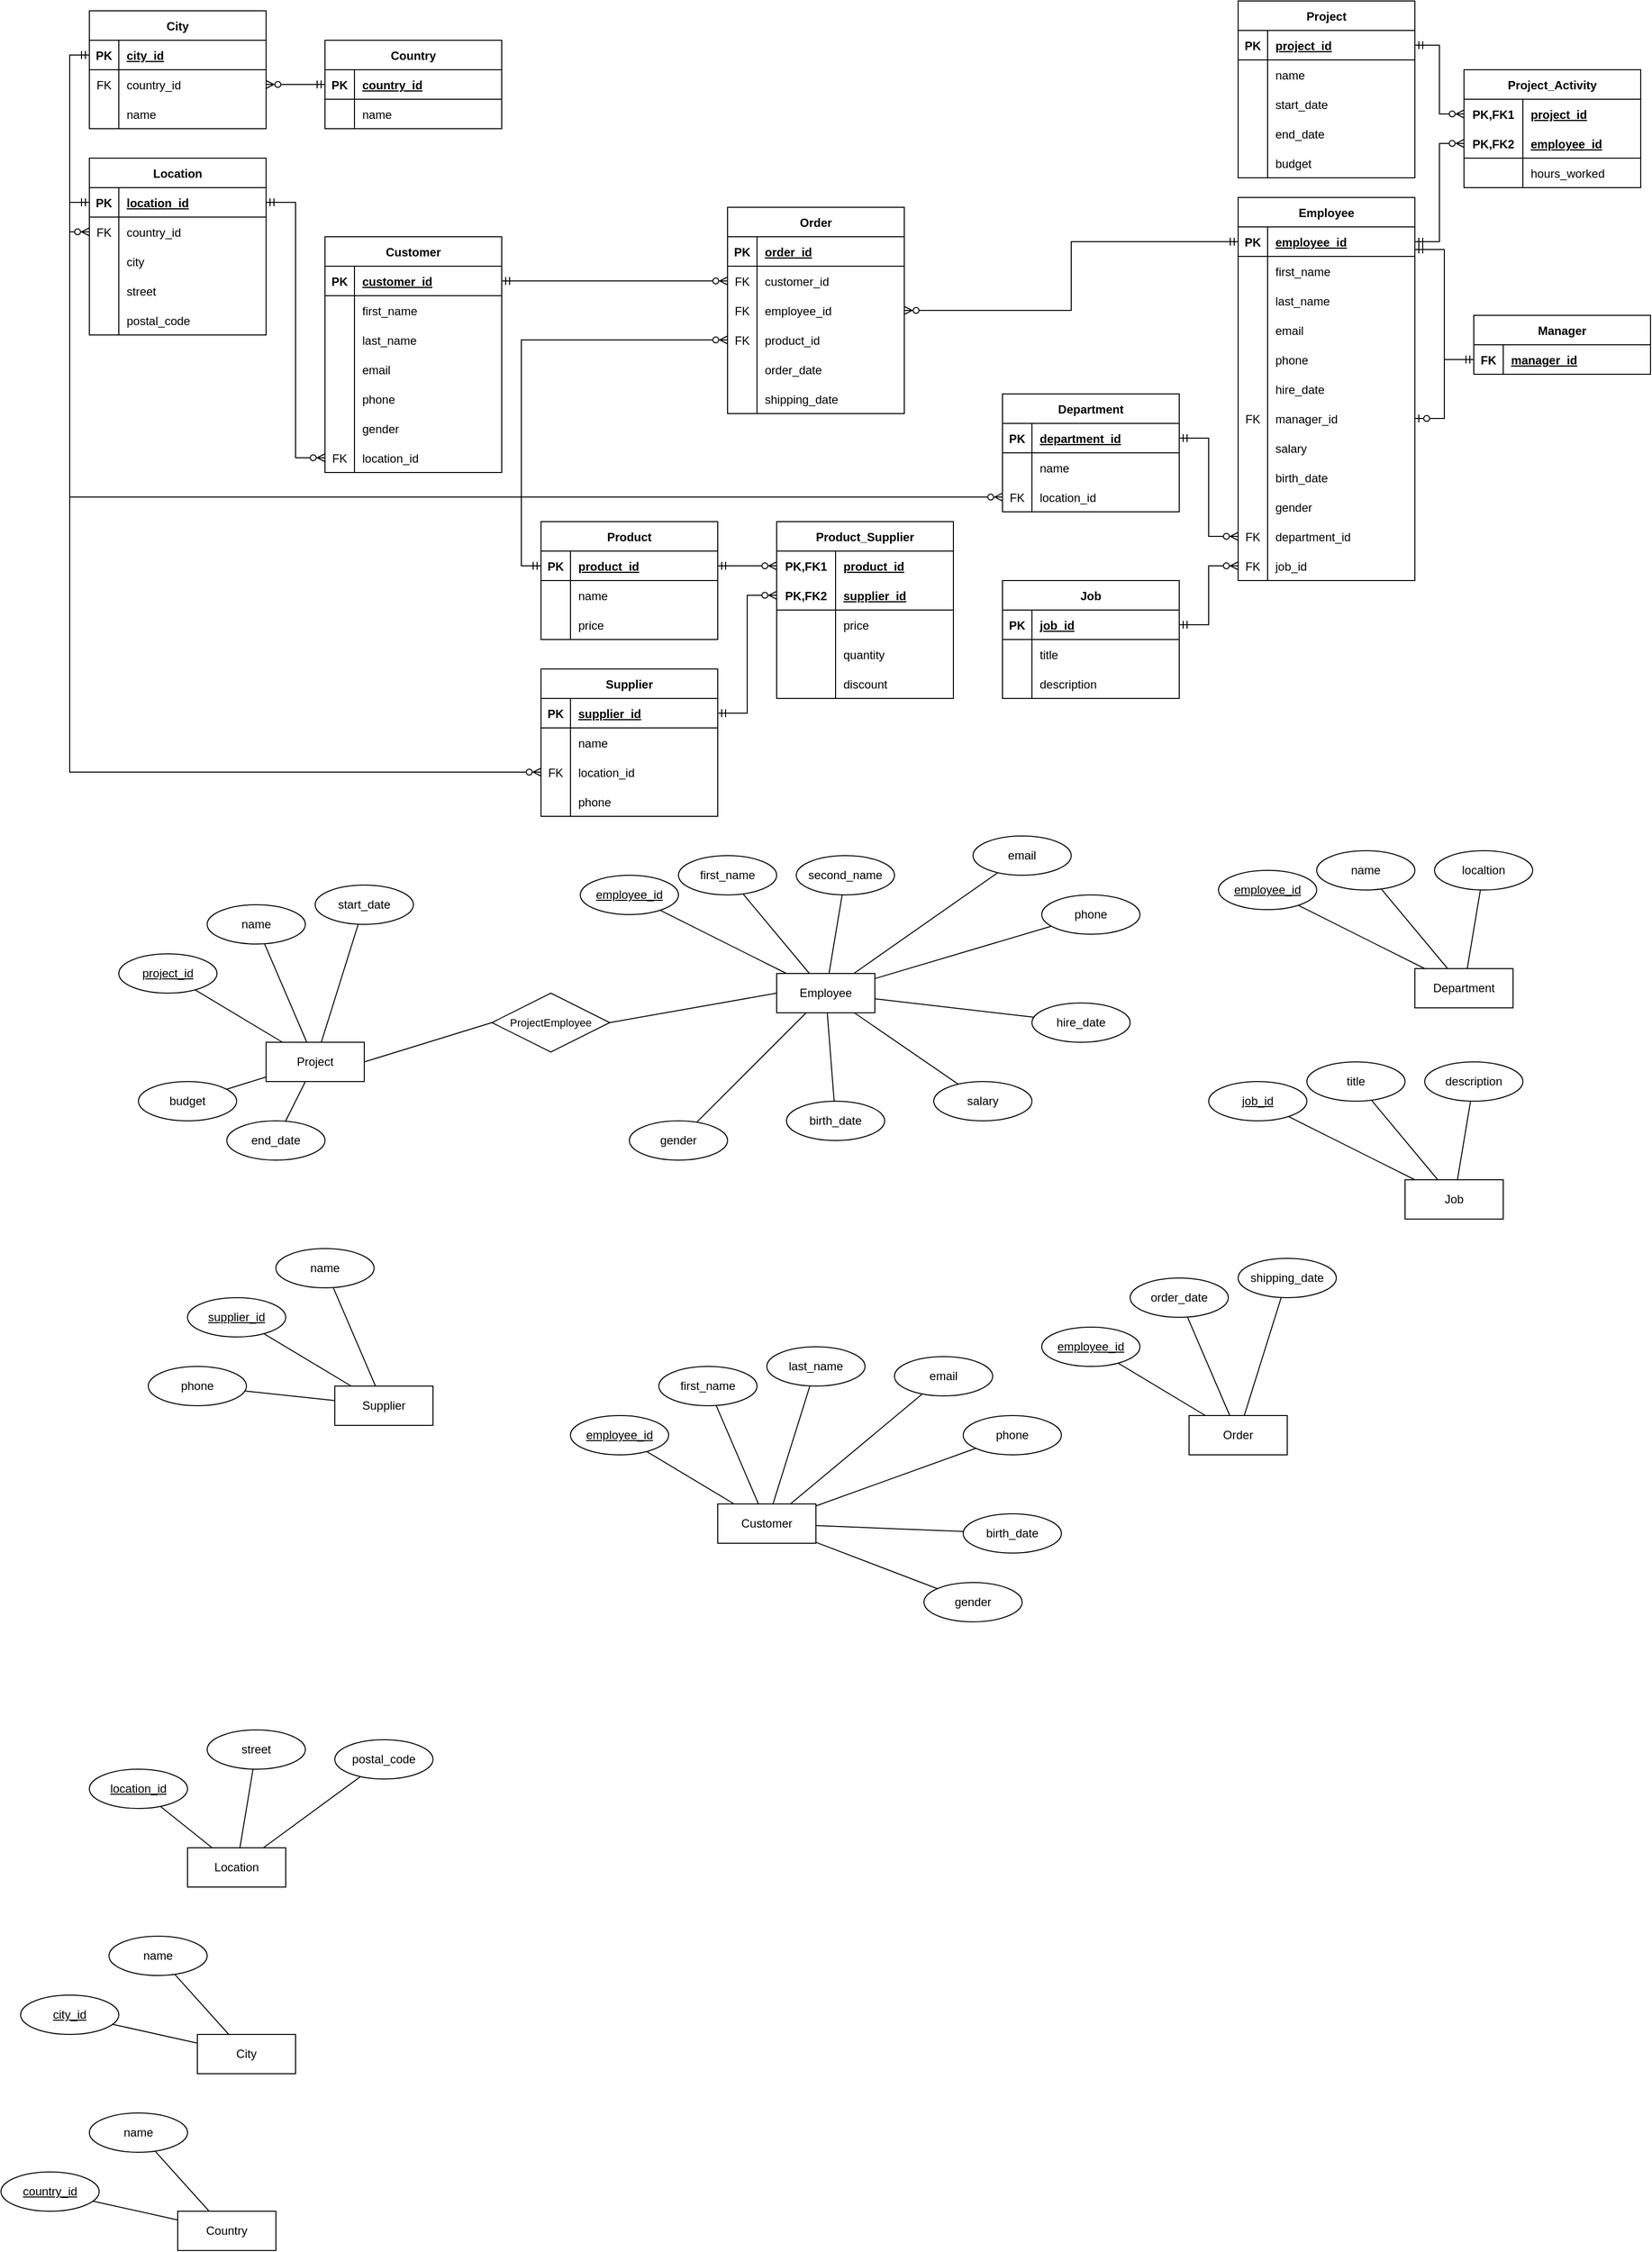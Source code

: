 <mxfile version="20.8.3" type="github">
  <diagram id="68KFmu77aWLTSoX3f_kq" name="Page-1">
    <mxGraphModel dx="2284" dy="813" grid="1" gridSize="10" guides="1" tooltips="1" connect="1" arrows="1" fold="1" page="1" pageScale="1" pageWidth="850" pageHeight="1100" math="0" shadow="0">
      <root>
        <mxCell id="0" />
        <mxCell id="1" parent="0" />
        <mxCell id="n0UspqHqwrJVghXTRgT3-1" value="Department" style="shape=table;startSize=30;container=1;collapsible=1;childLayout=tableLayout;fixedRows=1;rowLines=0;fontStyle=1;align=center;resizeLast=1;" parent="1" vertex="1">
          <mxGeometry x="190" y="420" width="180" height="120" as="geometry" />
        </mxCell>
        <mxCell id="n0UspqHqwrJVghXTRgT3-2" value="" style="shape=tableRow;horizontal=0;startSize=0;swimlaneHead=0;swimlaneBody=0;fillColor=none;collapsible=0;dropTarget=0;points=[[0,0.5],[1,0.5]];portConstraint=eastwest;top=0;left=0;right=0;bottom=1;" parent="n0UspqHqwrJVghXTRgT3-1" vertex="1">
          <mxGeometry y="30" width="180" height="30" as="geometry" />
        </mxCell>
        <mxCell id="n0UspqHqwrJVghXTRgT3-3" value="PK" style="shape=partialRectangle;connectable=0;fillColor=none;top=0;left=0;bottom=0;right=0;fontStyle=1;overflow=hidden;" parent="n0UspqHqwrJVghXTRgT3-2" vertex="1">
          <mxGeometry width="30" height="30" as="geometry">
            <mxRectangle width="30" height="30" as="alternateBounds" />
          </mxGeometry>
        </mxCell>
        <mxCell id="n0UspqHqwrJVghXTRgT3-4" value="department_id" style="shape=partialRectangle;connectable=0;fillColor=none;top=0;left=0;bottom=0;right=0;align=left;spacingLeft=6;fontStyle=5;overflow=hidden;" parent="n0UspqHqwrJVghXTRgT3-2" vertex="1">
          <mxGeometry x="30" width="150" height="30" as="geometry">
            <mxRectangle width="150" height="30" as="alternateBounds" />
          </mxGeometry>
        </mxCell>
        <mxCell id="n0UspqHqwrJVghXTRgT3-5" value="" style="shape=tableRow;horizontal=0;startSize=0;swimlaneHead=0;swimlaneBody=0;fillColor=none;collapsible=0;dropTarget=0;points=[[0,0.5],[1,0.5]];portConstraint=eastwest;top=0;left=0;right=0;bottom=0;" parent="n0UspqHqwrJVghXTRgT3-1" vertex="1">
          <mxGeometry y="60" width="180" height="30" as="geometry" />
        </mxCell>
        <mxCell id="n0UspqHqwrJVghXTRgT3-6" value="" style="shape=partialRectangle;connectable=0;fillColor=none;top=0;left=0;bottom=0;right=0;editable=1;overflow=hidden;" parent="n0UspqHqwrJVghXTRgT3-5" vertex="1">
          <mxGeometry width="30" height="30" as="geometry">
            <mxRectangle width="30" height="30" as="alternateBounds" />
          </mxGeometry>
        </mxCell>
        <mxCell id="n0UspqHqwrJVghXTRgT3-7" value="name    " style="shape=partialRectangle;connectable=0;fillColor=none;top=0;left=0;bottom=0;right=0;align=left;spacingLeft=6;overflow=hidden;" parent="n0UspqHqwrJVghXTRgT3-5" vertex="1">
          <mxGeometry x="30" width="150" height="30" as="geometry">
            <mxRectangle width="150" height="30" as="alternateBounds" />
          </mxGeometry>
        </mxCell>
        <mxCell id="n0UspqHqwrJVghXTRgT3-8" value="" style="shape=tableRow;horizontal=0;startSize=0;swimlaneHead=0;swimlaneBody=0;fillColor=none;collapsible=0;dropTarget=0;points=[[0,0.5],[1,0.5]];portConstraint=eastwest;top=0;left=0;right=0;bottom=0;" parent="n0UspqHqwrJVghXTRgT3-1" vertex="1">
          <mxGeometry y="90" width="180" height="30" as="geometry" />
        </mxCell>
        <mxCell id="n0UspqHqwrJVghXTRgT3-9" value="FK" style="shape=partialRectangle;connectable=0;fillColor=none;top=0;left=0;bottom=0;right=0;editable=1;overflow=hidden;" parent="n0UspqHqwrJVghXTRgT3-8" vertex="1">
          <mxGeometry width="30" height="30" as="geometry">
            <mxRectangle width="30" height="30" as="alternateBounds" />
          </mxGeometry>
        </mxCell>
        <mxCell id="n0UspqHqwrJVghXTRgT3-10" value="location_id" style="shape=partialRectangle;connectable=0;fillColor=none;top=0;left=0;bottom=0;right=0;align=left;spacingLeft=6;overflow=hidden;" parent="n0UspqHqwrJVghXTRgT3-8" vertex="1">
          <mxGeometry x="30" width="150" height="30" as="geometry">
            <mxRectangle width="150" height="30" as="alternateBounds" />
          </mxGeometry>
        </mxCell>
        <mxCell id="n0UspqHqwrJVghXTRgT3-17" value="Job" style="shape=table;startSize=30;container=1;collapsible=1;childLayout=tableLayout;fixedRows=1;rowLines=0;fontStyle=1;align=center;resizeLast=1;" parent="1" vertex="1">
          <mxGeometry x="190" y="610" width="180" height="120" as="geometry" />
        </mxCell>
        <mxCell id="n0UspqHqwrJVghXTRgT3-18" value="" style="shape=tableRow;horizontal=0;startSize=0;swimlaneHead=0;swimlaneBody=0;fillColor=none;collapsible=0;dropTarget=0;points=[[0,0.5],[1,0.5]];portConstraint=eastwest;top=0;left=0;right=0;bottom=1;" parent="n0UspqHqwrJVghXTRgT3-17" vertex="1">
          <mxGeometry y="30" width="180" height="30" as="geometry" />
        </mxCell>
        <mxCell id="n0UspqHqwrJVghXTRgT3-19" value="PK" style="shape=partialRectangle;connectable=0;fillColor=none;top=0;left=0;bottom=0;right=0;fontStyle=1;overflow=hidden;" parent="n0UspqHqwrJVghXTRgT3-18" vertex="1">
          <mxGeometry width="30" height="30" as="geometry">
            <mxRectangle width="30" height="30" as="alternateBounds" />
          </mxGeometry>
        </mxCell>
        <mxCell id="n0UspqHqwrJVghXTRgT3-20" value="job_id" style="shape=partialRectangle;connectable=0;fillColor=none;top=0;left=0;bottom=0;right=0;align=left;spacingLeft=6;fontStyle=5;overflow=hidden;" parent="n0UspqHqwrJVghXTRgT3-18" vertex="1">
          <mxGeometry x="30" width="150" height="30" as="geometry">
            <mxRectangle width="150" height="30" as="alternateBounds" />
          </mxGeometry>
        </mxCell>
        <mxCell id="n0UspqHqwrJVghXTRgT3-21" value="" style="shape=tableRow;horizontal=0;startSize=0;swimlaneHead=0;swimlaneBody=0;fillColor=none;collapsible=0;dropTarget=0;points=[[0,0.5],[1,0.5]];portConstraint=eastwest;top=0;left=0;right=0;bottom=0;" parent="n0UspqHqwrJVghXTRgT3-17" vertex="1">
          <mxGeometry y="60" width="180" height="30" as="geometry" />
        </mxCell>
        <mxCell id="n0UspqHqwrJVghXTRgT3-22" value="" style="shape=partialRectangle;connectable=0;fillColor=none;top=0;left=0;bottom=0;right=0;editable=1;overflow=hidden;" parent="n0UspqHqwrJVghXTRgT3-21" vertex="1">
          <mxGeometry width="30" height="30" as="geometry">
            <mxRectangle width="30" height="30" as="alternateBounds" />
          </mxGeometry>
        </mxCell>
        <mxCell id="n0UspqHqwrJVghXTRgT3-23" value="title" style="shape=partialRectangle;connectable=0;fillColor=none;top=0;left=0;bottom=0;right=0;align=left;spacingLeft=6;overflow=hidden;" parent="n0UspqHqwrJVghXTRgT3-21" vertex="1">
          <mxGeometry x="30" width="150" height="30" as="geometry">
            <mxRectangle width="150" height="30" as="alternateBounds" />
          </mxGeometry>
        </mxCell>
        <mxCell id="n0UspqHqwrJVghXTRgT3-24" value="" style="shape=tableRow;horizontal=0;startSize=0;swimlaneHead=0;swimlaneBody=0;fillColor=none;collapsible=0;dropTarget=0;points=[[0,0.5],[1,0.5]];portConstraint=eastwest;top=0;left=0;right=0;bottom=0;" parent="n0UspqHqwrJVghXTRgT3-17" vertex="1">
          <mxGeometry y="90" width="180" height="30" as="geometry" />
        </mxCell>
        <mxCell id="n0UspqHqwrJVghXTRgT3-25" value="" style="shape=partialRectangle;connectable=0;fillColor=none;top=0;left=0;bottom=0;right=0;editable=1;overflow=hidden;" parent="n0UspqHqwrJVghXTRgT3-24" vertex="1">
          <mxGeometry width="30" height="30" as="geometry">
            <mxRectangle width="30" height="30" as="alternateBounds" />
          </mxGeometry>
        </mxCell>
        <mxCell id="n0UspqHqwrJVghXTRgT3-26" value="description" style="shape=partialRectangle;connectable=0;fillColor=none;top=0;left=0;bottom=0;right=0;align=left;spacingLeft=6;overflow=hidden;" parent="n0UspqHqwrJVghXTRgT3-24" vertex="1">
          <mxGeometry x="30" width="150" height="30" as="geometry">
            <mxRectangle width="150" height="30" as="alternateBounds" />
          </mxGeometry>
        </mxCell>
        <mxCell id="n0UspqHqwrJVghXTRgT3-45" value="Project" style="shape=table;startSize=30;container=1;collapsible=1;childLayout=tableLayout;fixedRows=1;rowLines=0;fontStyle=1;align=center;resizeLast=1;" parent="1" vertex="1">
          <mxGeometry x="430" y="20" width="180" height="180" as="geometry" />
        </mxCell>
        <mxCell id="n0UspqHqwrJVghXTRgT3-46" value="" style="shape=tableRow;horizontal=0;startSize=0;swimlaneHead=0;swimlaneBody=0;fillColor=none;collapsible=0;dropTarget=0;points=[[0,0.5],[1,0.5]];portConstraint=eastwest;top=0;left=0;right=0;bottom=1;" parent="n0UspqHqwrJVghXTRgT3-45" vertex="1">
          <mxGeometry y="30" width="180" height="30" as="geometry" />
        </mxCell>
        <mxCell id="n0UspqHqwrJVghXTRgT3-47" value="PK" style="shape=partialRectangle;connectable=0;fillColor=none;top=0;left=0;bottom=0;right=0;fontStyle=1;overflow=hidden;" parent="n0UspqHqwrJVghXTRgT3-46" vertex="1">
          <mxGeometry width="30" height="30" as="geometry">
            <mxRectangle width="30" height="30" as="alternateBounds" />
          </mxGeometry>
        </mxCell>
        <mxCell id="n0UspqHqwrJVghXTRgT3-48" value="project_id" style="shape=partialRectangle;connectable=0;fillColor=none;top=0;left=0;bottom=0;right=0;align=left;spacingLeft=6;fontStyle=5;overflow=hidden;" parent="n0UspqHqwrJVghXTRgT3-46" vertex="1">
          <mxGeometry x="30" width="150" height="30" as="geometry">
            <mxRectangle width="150" height="30" as="alternateBounds" />
          </mxGeometry>
        </mxCell>
        <mxCell id="n0UspqHqwrJVghXTRgT3-49" value="" style="shape=tableRow;horizontal=0;startSize=0;swimlaneHead=0;swimlaneBody=0;fillColor=none;collapsible=0;dropTarget=0;points=[[0,0.5],[1,0.5]];portConstraint=eastwest;top=0;left=0;right=0;bottom=0;" parent="n0UspqHqwrJVghXTRgT3-45" vertex="1">
          <mxGeometry y="60" width="180" height="30" as="geometry" />
        </mxCell>
        <mxCell id="n0UspqHqwrJVghXTRgT3-50" value="" style="shape=partialRectangle;connectable=0;fillColor=none;top=0;left=0;bottom=0;right=0;editable=1;overflow=hidden;" parent="n0UspqHqwrJVghXTRgT3-49" vertex="1">
          <mxGeometry width="30" height="30" as="geometry">
            <mxRectangle width="30" height="30" as="alternateBounds" />
          </mxGeometry>
        </mxCell>
        <mxCell id="n0UspqHqwrJVghXTRgT3-51" value="name" style="shape=partialRectangle;connectable=0;fillColor=none;top=0;left=0;bottom=0;right=0;align=left;spacingLeft=6;overflow=hidden;" parent="n0UspqHqwrJVghXTRgT3-49" vertex="1">
          <mxGeometry x="30" width="150" height="30" as="geometry">
            <mxRectangle width="150" height="30" as="alternateBounds" />
          </mxGeometry>
        </mxCell>
        <mxCell id="n0UspqHqwrJVghXTRgT3-52" value="" style="shape=tableRow;horizontal=0;startSize=0;swimlaneHead=0;swimlaneBody=0;fillColor=none;collapsible=0;dropTarget=0;points=[[0,0.5],[1,0.5]];portConstraint=eastwest;top=0;left=0;right=0;bottom=0;" parent="n0UspqHqwrJVghXTRgT3-45" vertex="1">
          <mxGeometry y="90" width="180" height="30" as="geometry" />
        </mxCell>
        <mxCell id="n0UspqHqwrJVghXTRgT3-53" value="" style="shape=partialRectangle;connectable=0;fillColor=none;top=0;left=0;bottom=0;right=0;editable=1;overflow=hidden;" parent="n0UspqHqwrJVghXTRgT3-52" vertex="1">
          <mxGeometry width="30" height="30" as="geometry">
            <mxRectangle width="30" height="30" as="alternateBounds" />
          </mxGeometry>
        </mxCell>
        <mxCell id="n0UspqHqwrJVghXTRgT3-54" value="start_date" style="shape=partialRectangle;connectable=0;fillColor=none;top=0;left=0;bottom=0;right=0;align=left;spacingLeft=6;overflow=hidden;" parent="n0UspqHqwrJVghXTRgT3-52" vertex="1">
          <mxGeometry x="30" width="150" height="30" as="geometry">
            <mxRectangle width="150" height="30" as="alternateBounds" />
          </mxGeometry>
        </mxCell>
        <mxCell id="n0UspqHqwrJVghXTRgT3-55" value="" style="shape=tableRow;horizontal=0;startSize=0;swimlaneHead=0;swimlaneBody=0;fillColor=none;collapsible=0;dropTarget=0;points=[[0,0.5],[1,0.5]];portConstraint=eastwest;top=0;left=0;right=0;bottom=0;" parent="n0UspqHqwrJVghXTRgT3-45" vertex="1">
          <mxGeometry y="120" width="180" height="30" as="geometry" />
        </mxCell>
        <mxCell id="n0UspqHqwrJVghXTRgT3-56" value="" style="shape=partialRectangle;connectable=0;fillColor=none;top=0;left=0;bottom=0;right=0;editable=1;overflow=hidden;" parent="n0UspqHqwrJVghXTRgT3-55" vertex="1">
          <mxGeometry width="30" height="30" as="geometry">
            <mxRectangle width="30" height="30" as="alternateBounds" />
          </mxGeometry>
        </mxCell>
        <mxCell id="n0UspqHqwrJVghXTRgT3-57" value="end_date" style="shape=partialRectangle;connectable=0;fillColor=none;top=0;left=0;bottom=0;right=0;align=left;spacingLeft=6;overflow=hidden;" parent="n0UspqHqwrJVghXTRgT3-55" vertex="1">
          <mxGeometry x="30" width="150" height="30" as="geometry">
            <mxRectangle width="150" height="30" as="alternateBounds" />
          </mxGeometry>
        </mxCell>
        <mxCell id="n0UspqHqwrJVghXTRgT3-58" value="" style="shape=tableRow;horizontal=0;startSize=0;swimlaneHead=0;swimlaneBody=0;fillColor=none;collapsible=0;dropTarget=0;points=[[0,0.5],[1,0.5]];portConstraint=eastwest;top=0;left=0;right=0;bottom=0;" parent="n0UspqHqwrJVghXTRgT3-45" vertex="1">
          <mxGeometry y="150" width="180" height="30" as="geometry" />
        </mxCell>
        <mxCell id="n0UspqHqwrJVghXTRgT3-59" value="" style="shape=partialRectangle;connectable=0;fillColor=none;top=0;left=0;bottom=0;right=0;editable=1;overflow=hidden;" parent="n0UspqHqwrJVghXTRgT3-58" vertex="1">
          <mxGeometry width="30" height="30" as="geometry">
            <mxRectangle width="30" height="30" as="alternateBounds" />
          </mxGeometry>
        </mxCell>
        <mxCell id="n0UspqHqwrJVghXTRgT3-60" value="budget" style="shape=partialRectangle;connectable=0;fillColor=none;top=0;left=0;bottom=0;right=0;align=left;spacingLeft=6;overflow=hidden;" parent="n0UspqHqwrJVghXTRgT3-58" vertex="1">
          <mxGeometry x="30" width="150" height="30" as="geometry">
            <mxRectangle width="150" height="30" as="alternateBounds" />
          </mxGeometry>
        </mxCell>
        <mxCell id="n0UspqHqwrJVghXTRgT3-93" value="Country" style="shape=table;startSize=30;container=1;collapsible=1;childLayout=tableLayout;fixedRows=1;rowLines=0;fontStyle=1;align=center;resizeLast=1;" parent="1" vertex="1">
          <mxGeometry x="-500" y="60" width="180" height="90" as="geometry" />
        </mxCell>
        <mxCell id="n0UspqHqwrJVghXTRgT3-94" value="" style="shape=tableRow;horizontal=0;startSize=0;swimlaneHead=0;swimlaneBody=0;fillColor=none;collapsible=0;dropTarget=0;points=[[0,0.5],[1,0.5]];portConstraint=eastwest;top=0;left=0;right=0;bottom=1;" parent="n0UspqHqwrJVghXTRgT3-93" vertex="1">
          <mxGeometry y="30" width="180" height="30" as="geometry" />
        </mxCell>
        <mxCell id="n0UspqHqwrJVghXTRgT3-95" value="PK" style="shape=partialRectangle;connectable=0;fillColor=none;top=0;left=0;bottom=0;right=0;fontStyle=1;overflow=hidden;" parent="n0UspqHqwrJVghXTRgT3-94" vertex="1">
          <mxGeometry width="30" height="30" as="geometry">
            <mxRectangle width="30" height="30" as="alternateBounds" />
          </mxGeometry>
        </mxCell>
        <mxCell id="n0UspqHqwrJVghXTRgT3-96" value="country_id" style="shape=partialRectangle;connectable=0;fillColor=none;top=0;left=0;bottom=0;right=0;align=left;spacingLeft=6;fontStyle=5;overflow=hidden;" parent="n0UspqHqwrJVghXTRgT3-94" vertex="1">
          <mxGeometry x="30" width="150" height="30" as="geometry">
            <mxRectangle width="150" height="30" as="alternateBounds" />
          </mxGeometry>
        </mxCell>
        <mxCell id="n0UspqHqwrJVghXTRgT3-97" value="" style="shape=tableRow;horizontal=0;startSize=0;swimlaneHead=0;swimlaneBody=0;fillColor=none;collapsible=0;dropTarget=0;points=[[0,0.5],[1,0.5]];portConstraint=eastwest;top=0;left=0;right=0;bottom=0;" parent="n0UspqHqwrJVghXTRgT3-93" vertex="1">
          <mxGeometry y="60" width="180" height="30" as="geometry" />
        </mxCell>
        <mxCell id="n0UspqHqwrJVghXTRgT3-98" value="" style="shape=partialRectangle;connectable=0;fillColor=none;top=0;left=0;bottom=0;right=0;editable=1;overflow=hidden;" parent="n0UspqHqwrJVghXTRgT3-97" vertex="1">
          <mxGeometry width="30" height="30" as="geometry">
            <mxRectangle width="30" height="30" as="alternateBounds" />
          </mxGeometry>
        </mxCell>
        <mxCell id="n0UspqHqwrJVghXTRgT3-99" value="name" style="shape=partialRectangle;connectable=0;fillColor=none;top=0;left=0;bottom=0;right=0;align=left;spacingLeft=6;overflow=hidden;" parent="n0UspqHqwrJVghXTRgT3-97" vertex="1">
          <mxGeometry x="30" width="150" height="30" as="geometry">
            <mxRectangle width="150" height="30" as="alternateBounds" />
          </mxGeometry>
        </mxCell>
        <mxCell id="n0UspqHqwrJVghXTRgT3-106" value="City" style="shape=table;startSize=30;container=1;collapsible=1;childLayout=tableLayout;fixedRows=1;rowLines=0;fontStyle=1;align=center;resizeLast=1;" parent="1" vertex="1">
          <mxGeometry x="-740" y="30" width="180" height="120" as="geometry" />
        </mxCell>
        <mxCell id="n0UspqHqwrJVghXTRgT3-107" value="" style="shape=tableRow;horizontal=0;startSize=0;swimlaneHead=0;swimlaneBody=0;fillColor=none;collapsible=0;dropTarget=0;points=[[0,0.5],[1,0.5]];portConstraint=eastwest;top=0;left=0;right=0;bottom=1;" parent="n0UspqHqwrJVghXTRgT3-106" vertex="1">
          <mxGeometry y="30" width="180" height="30" as="geometry" />
        </mxCell>
        <mxCell id="n0UspqHqwrJVghXTRgT3-108" value="PK" style="shape=partialRectangle;connectable=0;fillColor=none;top=0;left=0;bottom=0;right=0;fontStyle=1;overflow=hidden;" parent="n0UspqHqwrJVghXTRgT3-107" vertex="1">
          <mxGeometry width="30" height="30" as="geometry">
            <mxRectangle width="30" height="30" as="alternateBounds" />
          </mxGeometry>
        </mxCell>
        <mxCell id="n0UspqHqwrJVghXTRgT3-109" value="city_id" style="shape=partialRectangle;connectable=0;fillColor=none;top=0;left=0;bottom=0;right=0;align=left;spacingLeft=6;fontStyle=5;overflow=hidden;" parent="n0UspqHqwrJVghXTRgT3-107" vertex="1">
          <mxGeometry x="30" width="150" height="30" as="geometry">
            <mxRectangle width="150" height="30" as="alternateBounds" />
          </mxGeometry>
        </mxCell>
        <mxCell id="n0UspqHqwrJVghXTRgT3-110" value="" style="shape=tableRow;horizontal=0;startSize=0;swimlaneHead=0;swimlaneBody=0;fillColor=none;collapsible=0;dropTarget=0;points=[[0,0.5],[1,0.5]];portConstraint=eastwest;top=0;left=0;right=0;bottom=0;" parent="n0UspqHqwrJVghXTRgT3-106" vertex="1">
          <mxGeometry y="60" width="180" height="30" as="geometry" />
        </mxCell>
        <mxCell id="n0UspqHqwrJVghXTRgT3-111" value="FK" style="shape=partialRectangle;connectable=0;fillColor=none;top=0;left=0;bottom=0;right=0;editable=1;overflow=hidden;" parent="n0UspqHqwrJVghXTRgT3-110" vertex="1">
          <mxGeometry width="30" height="30" as="geometry">
            <mxRectangle width="30" height="30" as="alternateBounds" />
          </mxGeometry>
        </mxCell>
        <mxCell id="n0UspqHqwrJVghXTRgT3-112" value="country_id" style="shape=partialRectangle;connectable=0;fillColor=none;top=0;left=0;bottom=0;right=0;align=left;spacingLeft=6;overflow=hidden;" parent="n0UspqHqwrJVghXTRgT3-110" vertex="1">
          <mxGeometry x="30" width="150" height="30" as="geometry">
            <mxRectangle width="150" height="30" as="alternateBounds" />
          </mxGeometry>
        </mxCell>
        <mxCell id="n0UspqHqwrJVghXTRgT3-113" value="" style="shape=tableRow;horizontal=0;startSize=0;swimlaneHead=0;swimlaneBody=0;fillColor=none;collapsible=0;dropTarget=0;points=[[0,0.5],[1,0.5]];portConstraint=eastwest;top=0;left=0;right=0;bottom=0;" parent="n0UspqHqwrJVghXTRgT3-106" vertex="1">
          <mxGeometry y="90" width="180" height="30" as="geometry" />
        </mxCell>
        <mxCell id="n0UspqHqwrJVghXTRgT3-114" value="" style="shape=partialRectangle;connectable=0;fillColor=none;top=0;left=0;bottom=0;right=0;editable=1;overflow=hidden;" parent="n0UspqHqwrJVghXTRgT3-113" vertex="1">
          <mxGeometry width="30" height="30" as="geometry">
            <mxRectangle width="30" height="30" as="alternateBounds" />
          </mxGeometry>
        </mxCell>
        <mxCell id="n0UspqHqwrJVghXTRgT3-115" value="name" style="shape=partialRectangle;connectable=0;fillColor=none;top=0;left=0;bottom=0;right=0;align=left;spacingLeft=6;overflow=hidden;" parent="n0UspqHqwrJVghXTRgT3-113" vertex="1">
          <mxGeometry x="30" width="150" height="30" as="geometry">
            <mxRectangle width="150" height="30" as="alternateBounds" />
          </mxGeometry>
        </mxCell>
        <mxCell id="n0UspqHqwrJVghXTRgT3-116" value="Location" style="shape=table;startSize=30;container=1;collapsible=1;childLayout=tableLayout;fixedRows=1;rowLines=0;fontStyle=1;align=center;resizeLast=1;" parent="1" vertex="1">
          <mxGeometry x="-740" y="180" width="180" height="180" as="geometry" />
        </mxCell>
        <mxCell id="n0UspqHqwrJVghXTRgT3-117" value="" style="shape=tableRow;horizontal=0;startSize=0;swimlaneHead=0;swimlaneBody=0;fillColor=none;collapsible=0;dropTarget=0;points=[[0,0.5],[1,0.5]];portConstraint=eastwest;top=0;left=0;right=0;bottom=1;" parent="n0UspqHqwrJVghXTRgT3-116" vertex="1">
          <mxGeometry y="30" width="180" height="30" as="geometry" />
        </mxCell>
        <mxCell id="n0UspqHqwrJVghXTRgT3-118" value="PK" style="shape=partialRectangle;connectable=0;fillColor=none;top=0;left=0;bottom=0;right=0;fontStyle=1;overflow=hidden;" parent="n0UspqHqwrJVghXTRgT3-117" vertex="1">
          <mxGeometry width="30" height="30" as="geometry">
            <mxRectangle width="30" height="30" as="alternateBounds" />
          </mxGeometry>
        </mxCell>
        <mxCell id="n0UspqHqwrJVghXTRgT3-119" value="location_id" style="shape=partialRectangle;connectable=0;fillColor=none;top=0;left=0;bottom=0;right=0;align=left;spacingLeft=6;fontStyle=5;overflow=hidden;" parent="n0UspqHqwrJVghXTRgT3-117" vertex="1">
          <mxGeometry x="30" width="150" height="30" as="geometry">
            <mxRectangle width="150" height="30" as="alternateBounds" />
          </mxGeometry>
        </mxCell>
        <mxCell id="n0UspqHqwrJVghXTRgT3-120" value="" style="shape=tableRow;horizontal=0;startSize=0;swimlaneHead=0;swimlaneBody=0;fillColor=none;collapsible=0;dropTarget=0;points=[[0,0.5],[1,0.5]];portConstraint=eastwest;top=0;left=0;right=0;bottom=0;" parent="n0UspqHqwrJVghXTRgT3-116" vertex="1">
          <mxGeometry y="60" width="180" height="30" as="geometry" />
        </mxCell>
        <mxCell id="n0UspqHqwrJVghXTRgT3-121" value="FK" style="shape=partialRectangle;connectable=0;fillColor=none;top=0;left=0;bottom=0;right=0;editable=1;overflow=hidden;" parent="n0UspqHqwrJVghXTRgT3-120" vertex="1">
          <mxGeometry width="30" height="30" as="geometry">
            <mxRectangle width="30" height="30" as="alternateBounds" />
          </mxGeometry>
        </mxCell>
        <mxCell id="n0UspqHqwrJVghXTRgT3-122" value="country_id" style="shape=partialRectangle;connectable=0;fillColor=none;top=0;left=0;bottom=0;right=0;align=left;spacingLeft=6;overflow=hidden;" parent="n0UspqHqwrJVghXTRgT3-120" vertex="1">
          <mxGeometry x="30" width="150" height="30" as="geometry">
            <mxRectangle width="150" height="30" as="alternateBounds" />
          </mxGeometry>
        </mxCell>
        <mxCell id="n0UspqHqwrJVghXTRgT3-123" value="" style="shape=tableRow;horizontal=0;startSize=0;swimlaneHead=0;swimlaneBody=0;fillColor=none;collapsible=0;dropTarget=0;points=[[0,0.5],[1,0.5]];portConstraint=eastwest;top=0;left=0;right=0;bottom=0;" parent="n0UspqHqwrJVghXTRgT3-116" vertex="1">
          <mxGeometry y="90" width="180" height="30" as="geometry" />
        </mxCell>
        <mxCell id="n0UspqHqwrJVghXTRgT3-124" value="" style="shape=partialRectangle;connectable=0;fillColor=none;top=0;left=0;bottom=0;right=0;editable=1;overflow=hidden;" parent="n0UspqHqwrJVghXTRgT3-123" vertex="1">
          <mxGeometry width="30" height="30" as="geometry">
            <mxRectangle width="30" height="30" as="alternateBounds" />
          </mxGeometry>
        </mxCell>
        <mxCell id="n0UspqHqwrJVghXTRgT3-125" value="city" style="shape=partialRectangle;connectable=0;fillColor=none;top=0;left=0;bottom=0;right=0;align=left;spacingLeft=6;overflow=hidden;" parent="n0UspqHqwrJVghXTRgT3-123" vertex="1">
          <mxGeometry x="30" width="150" height="30" as="geometry">
            <mxRectangle width="150" height="30" as="alternateBounds" />
          </mxGeometry>
        </mxCell>
        <mxCell id="n0UspqHqwrJVghXTRgT3-126" value="" style="shape=tableRow;horizontal=0;startSize=0;swimlaneHead=0;swimlaneBody=0;fillColor=none;collapsible=0;dropTarget=0;points=[[0,0.5],[1,0.5]];portConstraint=eastwest;top=0;left=0;right=0;bottom=0;" parent="n0UspqHqwrJVghXTRgT3-116" vertex="1">
          <mxGeometry y="120" width="180" height="30" as="geometry" />
        </mxCell>
        <mxCell id="n0UspqHqwrJVghXTRgT3-127" value="" style="shape=partialRectangle;connectable=0;fillColor=none;top=0;left=0;bottom=0;right=0;editable=1;overflow=hidden;" parent="n0UspqHqwrJVghXTRgT3-126" vertex="1">
          <mxGeometry width="30" height="30" as="geometry">
            <mxRectangle width="30" height="30" as="alternateBounds" />
          </mxGeometry>
        </mxCell>
        <mxCell id="n0UspqHqwrJVghXTRgT3-128" value="street" style="shape=partialRectangle;connectable=0;fillColor=none;top=0;left=0;bottom=0;right=0;align=left;spacingLeft=6;overflow=hidden;" parent="n0UspqHqwrJVghXTRgT3-126" vertex="1">
          <mxGeometry x="30" width="150" height="30" as="geometry">
            <mxRectangle width="150" height="30" as="alternateBounds" />
          </mxGeometry>
        </mxCell>
        <mxCell id="n0UspqHqwrJVghXTRgT3-129" value="" style="shape=tableRow;horizontal=0;startSize=0;swimlaneHead=0;swimlaneBody=0;fillColor=none;collapsible=0;dropTarget=0;points=[[0,0.5],[1,0.5]];portConstraint=eastwest;top=0;left=0;right=0;bottom=0;" parent="n0UspqHqwrJVghXTRgT3-116" vertex="1">
          <mxGeometry y="150" width="180" height="30" as="geometry" />
        </mxCell>
        <mxCell id="n0UspqHqwrJVghXTRgT3-130" value="" style="shape=partialRectangle;connectable=0;fillColor=none;top=0;left=0;bottom=0;right=0;editable=1;overflow=hidden;" parent="n0UspqHqwrJVghXTRgT3-129" vertex="1">
          <mxGeometry width="30" height="30" as="geometry">
            <mxRectangle width="30" height="30" as="alternateBounds" />
          </mxGeometry>
        </mxCell>
        <mxCell id="n0UspqHqwrJVghXTRgT3-131" value="postal_code" style="shape=partialRectangle;connectable=0;fillColor=none;top=0;left=0;bottom=0;right=0;align=left;spacingLeft=6;overflow=hidden;" parent="n0UspqHqwrJVghXTRgT3-129" vertex="1">
          <mxGeometry x="30" width="150" height="30" as="geometry">
            <mxRectangle width="150" height="30" as="alternateBounds" />
          </mxGeometry>
        </mxCell>
        <mxCell id="n0UspqHqwrJVghXTRgT3-138" value="Employee" style="shape=table;startSize=30;container=1;collapsible=1;childLayout=tableLayout;fixedRows=1;rowLines=0;fontStyle=1;align=center;resizeLast=1;" parent="1" vertex="1">
          <mxGeometry x="430" y="220" width="180" height="390" as="geometry" />
        </mxCell>
        <mxCell id="n0UspqHqwrJVghXTRgT3-139" value="" style="shape=tableRow;horizontal=0;startSize=0;swimlaneHead=0;swimlaneBody=0;fillColor=none;collapsible=0;dropTarget=0;points=[[0,0.5],[1,0.5]];portConstraint=eastwest;top=0;left=0;right=0;bottom=1;" parent="n0UspqHqwrJVghXTRgT3-138" vertex="1">
          <mxGeometry y="30" width="180" height="30" as="geometry" />
        </mxCell>
        <mxCell id="n0UspqHqwrJVghXTRgT3-140" value="PK" style="shape=partialRectangle;connectable=0;fillColor=none;top=0;left=0;bottom=0;right=0;fontStyle=1;overflow=hidden;" parent="n0UspqHqwrJVghXTRgT3-139" vertex="1">
          <mxGeometry width="30" height="30" as="geometry">
            <mxRectangle width="30" height="30" as="alternateBounds" />
          </mxGeometry>
        </mxCell>
        <mxCell id="n0UspqHqwrJVghXTRgT3-141" value="employee_id" style="shape=partialRectangle;connectable=0;fillColor=none;top=0;left=0;bottom=0;right=0;align=left;spacingLeft=6;fontStyle=5;overflow=hidden;" parent="n0UspqHqwrJVghXTRgT3-139" vertex="1">
          <mxGeometry x="30" width="150" height="30" as="geometry">
            <mxRectangle width="150" height="30" as="alternateBounds" />
          </mxGeometry>
        </mxCell>
        <mxCell id="n0UspqHqwrJVghXTRgT3-142" value="" style="shape=tableRow;horizontal=0;startSize=0;swimlaneHead=0;swimlaneBody=0;fillColor=none;collapsible=0;dropTarget=0;points=[[0,0.5],[1,0.5]];portConstraint=eastwest;top=0;left=0;right=0;bottom=0;" parent="n0UspqHqwrJVghXTRgT3-138" vertex="1">
          <mxGeometry y="60" width="180" height="30" as="geometry" />
        </mxCell>
        <mxCell id="n0UspqHqwrJVghXTRgT3-143" value="" style="shape=partialRectangle;connectable=0;fillColor=none;top=0;left=0;bottom=0;right=0;editable=1;overflow=hidden;" parent="n0UspqHqwrJVghXTRgT3-142" vertex="1">
          <mxGeometry width="30" height="30" as="geometry">
            <mxRectangle width="30" height="30" as="alternateBounds" />
          </mxGeometry>
        </mxCell>
        <mxCell id="n0UspqHqwrJVghXTRgT3-144" value="first_name" style="shape=partialRectangle;connectable=0;fillColor=none;top=0;left=0;bottom=0;right=0;align=left;spacingLeft=6;overflow=hidden;" parent="n0UspqHqwrJVghXTRgT3-142" vertex="1">
          <mxGeometry x="30" width="150" height="30" as="geometry">
            <mxRectangle width="150" height="30" as="alternateBounds" />
          </mxGeometry>
        </mxCell>
        <mxCell id="n0UspqHqwrJVghXTRgT3-145" value="" style="shape=tableRow;horizontal=0;startSize=0;swimlaneHead=0;swimlaneBody=0;fillColor=none;collapsible=0;dropTarget=0;points=[[0,0.5],[1,0.5]];portConstraint=eastwest;top=0;left=0;right=0;bottom=0;" parent="n0UspqHqwrJVghXTRgT3-138" vertex="1">
          <mxGeometry y="90" width="180" height="30" as="geometry" />
        </mxCell>
        <mxCell id="n0UspqHqwrJVghXTRgT3-146" value="" style="shape=partialRectangle;connectable=0;fillColor=none;top=0;left=0;bottom=0;right=0;editable=1;overflow=hidden;" parent="n0UspqHqwrJVghXTRgT3-145" vertex="1">
          <mxGeometry width="30" height="30" as="geometry">
            <mxRectangle width="30" height="30" as="alternateBounds" />
          </mxGeometry>
        </mxCell>
        <mxCell id="n0UspqHqwrJVghXTRgT3-147" value="last_name" style="shape=partialRectangle;connectable=0;fillColor=none;top=0;left=0;bottom=0;right=0;align=left;spacingLeft=6;overflow=hidden;" parent="n0UspqHqwrJVghXTRgT3-145" vertex="1">
          <mxGeometry x="30" width="150" height="30" as="geometry">
            <mxRectangle width="150" height="30" as="alternateBounds" />
          </mxGeometry>
        </mxCell>
        <mxCell id="n0UspqHqwrJVghXTRgT3-148" value="" style="shape=tableRow;horizontal=0;startSize=0;swimlaneHead=0;swimlaneBody=0;fillColor=none;collapsible=0;dropTarget=0;points=[[0,0.5],[1,0.5]];portConstraint=eastwest;top=0;left=0;right=0;bottom=0;" parent="n0UspqHqwrJVghXTRgT3-138" vertex="1">
          <mxGeometry y="120" width="180" height="30" as="geometry" />
        </mxCell>
        <mxCell id="n0UspqHqwrJVghXTRgT3-149" value="" style="shape=partialRectangle;connectable=0;fillColor=none;top=0;left=0;bottom=0;right=0;editable=1;overflow=hidden;" parent="n0UspqHqwrJVghXTRgT3-148" vertex="1">
          <mxGeometry width="30" height="30" as="geometry">
            <mxRectangle width="30" height="30" as="alternateBounds" />
          </mxGeometry>
        </mxCell>
        <mxCell id="n0UspqHqwrJVghXTRgT3-150" value="email" style="shape=partialRectangle;connectable=0;fillColor=none;top=0;left=0;bottom=0;right=0;align=left;spacingLeft=6;overflow=hidden;" parent="n0UspqHqwrJVghXTRgT3-148" vertex="1">
          <mxGeometry x="30" width="150" height="30" as="geometry">
            <mxRectangle width="150" height="30" as="alternateBounds" />
          </mxGeometry>
        </mxCell>
        <mxCell id="n0UspqHqwrJVghXTRgT3-151" value="" style="shape=tableRow;horizontal=0;startSize=0;swimlaneHead=0;swimlaneBody=0;fillColor=none;collapsible=0;dropTarget=0;points=[[0,0.5],[1,0.5]];portConstraint=eastwest;top=0;left=0;right=0;bottom=0;" parent="n0UspqHqwrJVghXTRgT3-138" vertex="1">
          <mxGeometry y="150" width="180" height="30" as="geometry" />
        </mxCell>
        <mxCell id="n0UspqHqwrJVghXTRgT3-152" value="" style="shape=partialRectangle;connectable=0;fillColor=none;top=0;left=0;bottom=0;right=0;editable=1;overflow=hidden;" parent="n0UspqHqwrJVghXTRgT3-151" vertex="1">
          <mxGeometry width="30" height="30" as="geometry">
            <mxRectangle width="30" height="30" as="alternateBounds" />
          </mxGeometry>
        </mxCell>
        <mxCell id="n0UspqHqwrJVghXTRgT3-153" value="phone" style="shape=partialRectangle;connectable=0;fillColor=none;top=0;left=0;bottom=0;right=0;align=left;spacingLeft=6;overflow=hidden;" parent="n0UspqHqwrJVghXTRgT3-151" vertex="1">
          <mxGeometry x="30" width="150" height="30" as="geometry">
            <mxRectangle width="150" height="30" as="alternateBounds" />
          </mxGeometry>
        </mxCell>
        <mxCell id="n0UspqHqwrJVghXTRgT3-154" value="" style="shape=tableRow;horizontal=0;startSize=0;swimlaneHead=0;swimlaneBody=0;fillColor=none;collapsible=0;dropTarget=0;points=[[0,0.5],[1,0.5]];portConstraint=eastwest;top=0;left=0;right=0;bottom=0;" parent="n0UspqHqwrJVghXTRgT3-138" vertex="1">
          <mxGeometry y="180" width="180" height="30" as="geometry" />
        </mxCell>
        <mxCell id="n0UspqHqwrJVghXTRgT3-155" value="" style="shape=partialRectangle;connectable=0;fillColor=none;top=0;left=0;bottom=0;right=0;editable=1;overflow=hidden;" parent="n0UspqHqwrJVghXTRgT3-154" vertex="1">
          <mxGeometry width="30" height="30" as="geometry">
            <mxRectangle width="30" height="30" as="alternateBounds" />
          </mxGeometry>
        </mxCell>
        <mxCell id="n0UspqHqwrJVghXTRgT3-156" value="hire_date" style="shape=partialRectangle;connectable=0;fillColor=none;top=0;left=0;bottom=0;right=0;align=left;spacingLeft=6;overflow=hidden;" parent="n0UspqHqwrJVghXTRgT3-154" vertex="1">
          <mxGeometry x="30" width="150" height="30" as="geometry">
            <mxRectangle width="150" height="30" as="alternateBounds" />
          </mxGeometry>
        </mxCell>
        <mxCell id="n0UspqHqwrJVghXTRgT3-157" value="" style="shape=tableRow;horizontal=0;startSize=0;swimlaneHead=0;swimlaneBody=0;fillColor=none;collapsible=0;dropTarget=0;points=[[0,0.5],[1,0.5]];portConstraint=eastwest;top=0;left=0;right=0;bottom=0;" parent="n0UspqHqwrJVghXTRgT3-138" vertex="1">
          <mxGeometry y="210" width="180" height="30" as="geometry" />
        </mxCell>
        <mxCell id="n0UspqHqwrJVghXTRgT3-158" value="FK" style="shape=partialRectangle;connectable=0;fillColor=none;top=0;left=0;bottom=0;right=0;editable=1;overflow=hidden;" parent="n0UspqHqwrJVghXTRgT3-157" vertex="1">
          <mxGeometry width="30" height="30" as="geometry">
            <mxRectangle width="30" height="30" as="alternateBounds" />
          </mxGeometry>
        </mxCell>
        <mxCell id="n0UspqHqwrJVghXTRgT3-159" value="manager_id" style="shape=partialRectangle;connectable=0;fillColor=none;top=0;left=0;bottom=0;right=0;align=left;spacingLeft=6;overflow=hidden;" parent="n0UspqHqwrJVghXTRgT3-157" vertex="1">
          <mxGeometry x="30" width="150" height="30" as="geometry">
            <mxRectangle width="150" height="30" as="alternateBounds" />
          </mxGeometry>
        </mxCell>
        <mxCell id="n0UspqHqwrJVghXTRgT3-160" value="" style="shape=tableRow;horizontal=0;startSize=0;swimlaneHead=0;swimlaneBody=0;fillColor=none;collapsible=0;dropTarget=0;points=[[0,0.5],[1,0.5]];portConstraint=eastwest;top=0;left=0;right=0;bottom=0;" parent="n0UspqHqwrJVghXTRgT3-138" vertex="1">
          <mxGeometry y="240" width="180" height="30" as="geometry" />
        </mxCell>
        <mxCell id="n0UspqHqwrJVghXTRgT3-161" value="" style="shape=partialRectangle;connectable=0;fillColor=none;top=0;left=0;bottom=0;right=0;editable=1;overflow=hidden;" parent="n0UspqHqwrJVghXTRgT3-160" vertex="1">
          <mxGeometry width="30" height="30" as="geometry">
            <mxRectangle width="30" height="30" as="alternateBounds" />
          </mxGeometry>
        </mxCell>
        <mxCell id="n0UspqHqwrJVghXTRgT3-162" value="salary" style="shape=partialRectangle;connectable=0;fillColor=none;top=0;left=0;bottom=0;right=0;align=left;spacingLeft=6;overflow=hidden;" parent="n0UspqHqwrJVghXTRgT3-160" vertex="1">
          <mxGeometry x="30" width="150" height="30" as="geometry">
            <mxRectangle width="150" height="30" as="alternateBounds" />
          </mxGeometry>
        </mxCell>
        <mxCell id="n0UspqHqwrJVghXTRgT3-163" value="" style="shape=tableRow;horizontal=0;startSize=0;swimlaneHead=0;swimlaneBody=0;fillColor=none;collapsible=0;dropTarget=0;points=[[0,0.5],[1,0.5]];portConstraint=eastwest;top=0;left=0;right=0;bottom=0;" parent="n0UspqHqwrJVghXTRgT3-138" vertex="1">
          <mxGeometry y="270" width="180" height="30" as="geometry" />
        </mxCell>
        <mxCell id="n0UspqHqwrJVghXTRgT3-164" value="" style="shape=partialRectangle;connectable=0;fillColor=none;top=0;left=0;bottom=0;right=0;editable=1;overflow=hidden;" parent="n0UspqHqwrJVghXTRgT3-163" vertex="1">
          <mxGeometry width="30" height="30" as="geometry">
            <mxRectangle width="30" height="30" as="alternateBounds" />
          </mxGeometry>
        </mxCell>
        <mxCell id="n0UspqHqwrJVghXTRgT3-165" value="birth_date        " style="shape=partialRectangle;connectable=0;fillColor=none;top=0;left=0;bottom=0;right=0;align=left;spacingLeft=6;overflow=hidden;" parent="n0UspqHqwrJVghXTRgT3-163" vertex="1">
          <mxGeometry x="30" width="150" height="30" as="geometry">
            <mxRectangle width="150" height="30" as="alternateBounds" />
          </mxGeometry>
        </mxCell>
        <mxCell id="n0UspqHqwrJVghXTRgT3-166" value="" style="shape=tableRow;horizontal=0;startSize=0;swimlaneHead=0;swimlaneBody=0;fillColor=none;collapsible=0;dropTarget=0;points=[[0,0.5],[1,0.5]];portConstraint=eastwest;top=0;left=0;right=0;bottom=0;" parent="n0UspqHqwrJVghXTRgT3-138" vertex="1">
          <mxGeometry y="300" width="180" height="30" as="geometry" />
        </mxCell>
        <mxCell id="n0UspqHqwrJVghXTRgT3-167" value="" style="shape=partialRectangle;connectable=0;fillColor=none;top=0;left=0;bottom=0;right=0;editable=1;overflow=hidden;" parent="n0UspqHqwrJVghXTRgT3-166" vertex="1">
          <mxGeometry width="30" height="30" as="geometry">
            <mxRectangle width="30" height="30" as="alternateBounds" />
          </mxGeometry>
        </mxCell>
        <mxCell id="n0UspqHqwrJVghXTRgT3-168" value="gender" style="shape=partialRectangle;connectable=0;fillColor=none;top=0;left=0;bottom=0;right=0;align=left;spacingLeft=6;overflow=hidden;" parent="n0UspqHqwrJVghXTRgT3-166" vertex="1">
          <mxGeometry x="30" width="150" height="30" as="geometry">
            <mxRectangle width="150" height="30" as="alternateBounds" />
          </mxGeometry>
        </mxCell>
        <mxCell id="n0UspqHqwrJVghXTRgT3-169" value="" style="shape=tableRow;horizontal=0;startSize=0;swimlaneHead=0;swimlaneBody=0;fillColor=none;collapsible=0;dropTarget=0;points=[[0,0.5],[1,0.5]];portConstraint=eastwest;top=0;left=0;right=0;bottom=0;" parent="n0UspqHqwrJVghXTRgT3-138" vertex="1">
          <mxGeometry y="330" width="180" height="30" as="geometry" />
        </mxCell>
        <mxCell id="n0UspqHqwrJVghXTRgT3-170" value="FK" style="shape=partialRectangle;connectable=0;fillColor=none;top=0;left=0;bottom=0;right=0;editable=1;overflow=hidden;" parent="n0UspqHqwrJVghXTRgT3-169" vertex="1">
          <mxGeometry width="30" height="30" as="geometry">
            <mxRectangle width="30" height="30" as="alternateBounds" />
          </mxGeometry>
        </mxCell>
        <mxCell id="n0UspqHqwrJVghXTRgT3-171" value="department_id" style="shape=partialRectangle;connectable=0;fillColor=none;top=0;left=0;bottom=0;right=0;align=left;spacingLeft=6;overflow=hidden;" parent="n0UspqHqwrJVghXTRgT3-169" vertex="1">
          <mxGeometry x="30" width="150" height="30" as="geometry">
            <mxRectangle width="150" height="30" as="alternateBounds" />
          </mxGeometry>
        </mxCell>
        <mxCell id="n0UspqHqwrJVghXTRgT3-172" value="" style="shape=tableRow;horizontal=0;startSize=0;swimlaneHead=0;swimlaneBody=0;fillColor=none;collapsible=0;dropTarget=0;points=[[0,0.5],[1,0.5]];portConstraint=eastwest;top=0;left=0;right=0;bottom=0;" parent="n0UspqHqwrJVghXTRgT3-138" vertex="1">
          <mxGeometry y="360" width="180" height="30" as="geometry" />
        </mxCell>
        <mxCell id="n0UspqHqwrJVghXTRgT3-173" value="FK" style="shape=partialRectangle;connectable=0;fillColor=none;top=0;left=0;bottom=0;right=0;editable=1;overflow=hidden;" parent="n0UspqHqwrJVghXTRgT3-172" vertex="1">
          <mxGeometry width="30" height="30" as="geometry">
            <mxRectangle width="30" height="30" as="alternateBounds" />
          </mxGeometry>
        </mxCell>
        <mxCell id="n0UspqHqwrJVghXTRgT3-174" value="job_id" style="shape=partialRectangle;connectable=0;fillColor=none;top=0;left=0;bottom=0;right=0;align=left;spacingLeft=6;overflow=hidden;" parent="n0UspqHqwrJVghXTRgT3-172" vertex="1">
          <mxGeometry x="30" width="150" height="30" as="geometry">
            <mxRectangle width="150" height="30" as="alternateBounds" />
          </mxGeometry>
        </mxCell>
        <mxCell id="vkgpqeiB39aCQUeJiUH5-1" value="Customer" style="shape=table;startSize=30;container=1;collapsible=1;childLayout=tableLayout;fixedRows=1;rowLines=0;fontStyle=1;align=center;resizeLast=1;" parent="1" vertex="1">
          <mxGeometry x="-500" y="260" width="180" height="240" as="geometry" />
        </mxCell>
        <mxCell id="vkgpqeiB39aCQUeJiUH5-2" value="" style="shape=tableRow;horizontal=0;startSize=0;swimlaneHead=0;swimlaneBody=0;fillColor=none;collapsible=0;dropTarget=0;points=[[0,0.5],[1,0.5]];portConstraint=eastwest;top=0;left=0;right=0;bottom=1;" parent="vkgpqeiB39aCQUeJiUH5-1" vertex="1">
          <mxGeometry y="30" width="180" height="30" as="geometry" />
        </mxCell>
        <mxCell id="vkgpqeiB39aCQUeJiUH5-3" value="PK" style="shape=partialRectangle;connectable=0;fillColor=none;top=0;left=0;bottom=0;right=0;fontStyle=1;overflow=hidden;" parent="vkgpqeiB39aCQUeJiUH5-2" vertex="1">
          <mxGeometry width="30" height="30" as="geometry">
            <mxRectangle width="30" height="30" as="alternateBounds" />
          </mxGeometry>
        </mxCell>
        <mxCell id="vkgpqeiB39aCQUeJiUH5-4" value="customer_id" style="shape=partialRectangle;connectable=0;fillColor=none;top=0;left=0;bottom=0;right=0;align=left;spacingLeft=6;fontStyle=5;overflow=hidden;" parent="vkgpqeiB39aCQUeJiUH5-2" vertex="1">
          <mxGeometry x="30" width="150" height="30" as="geometry">
            <mxRectangle width="150" height="30" as="alternateBounds" />
          </mxGeometry>
        </mxCell>
        <mxCell id="vkgpqeiB39aCQUeJiUH5-5" value="" style="shape=tableRow;horizontal=0;startSize=0;swimlaneHead=0;swimlaneBody=0;fillColor=none;collapsible=0;dropTarget=0;points=[[0,0.5],[1,0.5]];portConstraint=eastwest;top=0;left=0;right=0;bottom=0;" parent="vkgpqeiB39aCQUeJiUH5-1" vertex="1">
          <mxGeometry y="60" width="180" height="30" as="geometry" />
        </mxCell>
        <mxCell id="vkgpqeiB39aCQUeJiUH5-6" value="" style="shape=partialRectangle;connectable=0;fillColor=none;top=0;left=0;bottom=0;right=0;editable=1;overflow=hidden;" parent="vkgpqeiB39aCQUeJiUH5-5" vertex="1">
          <mxGeometry width="30" height="30" as="geometry">
            <mxRectangle width="30" height="30" as="alternateBounds" />
          </mxGeometry>
        </mxCell>
        <mxCell id="vkgpqeiB39aCQUeJiUH5-7" value="first_name" style="shape=partialRectangle;connectable=0;fillColor=none;top=0;left=0;bottom=0;right=0;align=left;spacingLeft=6;overflow=hidden;" parent="vkgpqeiB39aCQUeJiUH5-5" vertex="1">
          <mxGeometry x="30" width="150" height="30" as="geometry">
            <mxRectangle width="150" height="30" as="alternateBounds" />
          </mxGeometry>
        </mxCell>
        <mxCell id="vkgpqeiB39aCQUeJiUH5-8" value="" style="shape=tableRow;horizontal=0;startSize=0;swimlaneHead=0;swimlaneBody=0;fillColor=none;collapsible=0;dropTarget=0;points=[[0,0.5],[1,0.5]];portConstraint=eastwest;top=0;left=0;right=0;bottom=0;" parent="vkgpqeiB39aCQUeJiUH5-1" vertex="1">
          <mxGeometry y="90" width="180" height="30" as="geometry" />
        </mxCell>
        <mxCell id="vkgpqeiB39aCQUeJiUH5-9" value="" style="shape=partialRectangle;connectable=0;fillColor=none;top=0;left=0;bottom=0;right=0;editable=1;overflow=hidden;" parent="vkgpqeiB39aCQUeJiUH5-8" vertex="1">
          <mxGeometry width="30" height="30" as="geometry">
            <mxRectangle width="30" height="30" as="alternateBounds" />
          </mxGeometry>
        </mxCell>
        <mxCell id="vkgpqeiB39aCQUeJiUH5-10" value="last_name" style="shape=partialRectangle;connectable=0;fillColor=none;top=0;left=0;bottom=0;right=0;align=left;spacingLeft=6;overflow=hidden;" parent="vkgpqeiB39aCQUeJiUH5-8" vertex="1">
          <mxGeometry x="30" width="150" height="30" as="geometry">
            <mxRectangle width="150" height="30" as="alternateBounds" />
          </mxGeometry>
        </mxCell>
        <mxCell id="vkgpqeiB39aCQUeJiUH5-11" value="" style="shape=tableRow;horizontal=0;startSize=0;swimlaneHead=0;swimlaneBody=0;fillColor=none;collapsible=0;dropTarget=0;points=[[0,0.5],[1,0.5]];portConstraint=eastwest;top=0;left=0;right=0;bottom=0;" parent="vkgpqeiB39aCQUeJiUH5-1" vertex="1">
          <mxGeometry y="120" width="180" height="30" as="geometry" />
        </mxCell>
        <mxCell id="vkgpqeiB39aCQUeJiUH5-12" value="" style="shape=partialRectangle;connectable=0;fillColor=none;top=0;left=0;bottom=0;right=0;editable=1;overflow=hidden;" parent="vkgpqeiB39aCQUeJiUH5-11" vertex="1">
          <mxGeometry width="30" height="30" as="geometry">
            <mxRectangle width="30" height="30" as="alternateBounds" />
          </mxGeometry>
        </mxCell>
        <mxCell id="vkgpqeiB39aCQUeJiUH5-13" value="email" style="shape=partialRectangle;connectable=0;fillColor=none;top=0;left=0;bottom=0;right=0;align=left;spacingLeft=6;overflow=hidden;" parent="vkgpqeiB39aCQUeJiUH5-11" vertex="1">
          <mxGeometry x="30" width="150" height="30" as="geometry">
            <mxRectangle width="150" height="30" as="alternateBounds" />
          </mxGeometry>
        </mxCell>
        <mxCell id="vkgpqeiB39aCQUeJiUH5-14" value="" style="shape=tableRow;horizontal=0;startSize=0;swimlaneHead=0;swimlaneBody=0;fillColor=none;collapsible=0;dropTarget=0;points=[[0,0.5],[1,0.5]];portConstraint=eastwest;top=0;left=0;right=0;bottom=0;" parent="vkgpqeiB39aCQUeJiUH5-1" vertex="1">
          <mxGeometry y="150" width="180" height="30" as="geometry" />
        </mxCell>
        <mxCell id="vkgpqeiB39aCQUeJiUH5-15" value="" style="shape=partialRectangle;connectable=0;fillColor=none;top=0;left=0;bottom=0;right=0;editable=1;overflow=hidden;" parent="vkgpqeiB39aCQUeJiUH5-14" vertex="1">
          <mxGeometry width="30" height="30" as="geometry">
            <mxRectangle width="30" height="30" as="alternateBounds" />
          </mxGeometry>
        </mxCell>
        <mxCell id="vkgpqeiB39aCQUeJiUH5-16" value="phone" style="shape=partialRectangle;connectable=0;fillColor=none;top=0;left=0;bottom=0;right=0;align=left;spacingLeft=6;overflow=hidden;" parent="vkgpqeiB39aCQUeJiUH5-14" vertex="1">
          <mxGeometry x="30" width="150" height="30" as="geometry">
            <mxRectangle width="150" height="30" as="alternateBounds" />
          </mxGeometry>
        </mxCell>
        <mxCell id="vkgpqeiB39aCQUeJiUH5-29" value="" style="shape=tableRow;horizontal=0;startSize=0;swimlaneHead=0;swimlaneBody=0;fillColor=none;collapsible=0;dropTarget=0;points=[[0,0.5],[1,0.5]];portConstraint=eastwest;top=0;left=0;right=0;bottom=0;" parent="vkgpqeiB39aCQUeJiUH5-1" vertex="1">
          <mxGeometry y="180" width="180" height="30" as="geometry" />
        </mxCell>
        <mxCell id="vkgpqeiB39aCQUeJiUH5-30" value="" style="shape=partialRectangle;connectable=0;fillColor=none;top=0;left=0;bottom=0;right=0;editable=1;overflow=hidden;" parent="vkgpqeiB39aCQUeJiUH5-29" vertex="1">
          <mxGeometry width="30" height="30" as="geometry">
            <mxRectangle width="30" height="30" as="alternateBounds" />
          </mxGeometry>
        </mxCell>
        <mxCell id="vkgpqeiB39aCQUeJiUH5-31" value="gender" style="shape=partialRectangle;connectable=0;fillColor=none;top=0;left=0;bottom=0;right=0;align=left;spacingLeft=6;overflow=hidden;" parent="vkgpqeiB39aCQUeJiUH5-29" vertex="1">
          <mxGeometry x="30" width="150" height="30" as="geometry">
            <mxRectangle width="150" height="30" as="alternateBounds" />
          </mxGeometry>
        </mxCell>
        <mxCell id="vkgpqeiB39aCQUeJiUH5-32" value="" style="shape=tableRow;horizontal=0;startSize=0;swimlaneHead=0;swimlaneBody=0;fillColor=none;collapsible=0;dropTarget=0;points=[[0,0.5],[1,0.5]];portConstraint=eastwest;top=0;left=0;right=0;bottom=0;" parent="vkgpqeiB39aCQUeJiUH5-1" vertex="1">
          <mxGeometry y="210" width="180" height="30" as="geometry" />
        </mxCell>
        <mxCell id="vkgpqeiB39aCQUeJiUH5-33" value="FK" style="shape=partialRectangle;connectable=0;fillColor=none;top=0;left=0;bottom=0;right=0;editable=1;overflow=hidden;" parent="vkgpqeiB39aCQUeJiUH5-32" vertex="1">
          <mxGeometry width="30" height="30" as="geometry">
            <mxRectangle width="30" height="30" as="alternateBounds" />
          </mxGeometry>
        </mxCell>
        <mxCell id="vkgpqeiB39aCQUeJiUH5-34" value="location_id" style="shape=partialRectangle;connectable=0;fillColor=none;top=0;left=0;bottom=0;right=0;align=left;spacingLeft=6;overflow=hidden;" parent="vkgpqeiB39aCQUeJiUH5-32" vertex="1">
          <mxGeometry x="30" width="150" height="30" as="geometry">
            <mxRectangle width="150" height="30" as="alternateBounds" />
          </mxGeometry>
        </mxCell>
        <mxCell id="vkgpqeiB39aCQUeJiUH5-38" value="Order" style="shape=table;startSize=30;container=1;collapsible=1;childLayout=tableLayout;fixedRows=1;rowLines=0;fontStyle=1;align=center;resizeLast=1;" parent="1" vertex="1">
          <mxGeometry x="-90" y="230" width="180" height="210" as="geometry" />
        </mxCell>
        <mxCell id="vkgpqeiB39aCQUeJiUH5-39" value="" style="shape=tableRow;horizontal=0;startSize=0;swimlaneHead=0;swimlaneBody=0;fillColor=none;collapsible=0;dropTarget=0;points=[[0,0.5],[1,0.5]];portConstraint=eastwest;top=0;left=0;right=0;bottom=1;" parent="vkgpqeiB39aCQUeJiUH5-38" vertex="1">
          <mxGeometry y="30" width="180" height="30" as="geometry" />
        </mxCell>
        <mxCell id="vkgpqeiB39aCQUeJiUH5-40" value="PK" style="shape=partialRectangle;connectable=0;fillColor=none;top=0;left=0;bottom=0;right=0;fontStyle=1;overflow=hidden;" parent="vkgpqeiB39aCQUeJiUH5-39" vertex="1">
          <mxGeometry width="30" height="30" as="geometry">
            <mxRectangle width="30" height="30" as="alternateBounds" />
          </mxGeometry>
        </mxCell>
        <mxCell id="vkgpqeiB39aCQUeJiUH5-41" value="order_id" style="shape=partialRectangle;connectable=0;fillColor=none;top=0;left=0;bottom=0;right=0;align=left;spacingLeft=6;fontStyle=5;overflow=hidden;" parent="vkgpqeiB39aCQUeJiUH5-39" vertex="1">
          <mxGeometry x="30" width="150" height="30" as="geometry">
            <mxRectangle width="150" height="30" as="alternateBounds" />
          </mxGeometry>
        </mxCell>
        <mxCell id="vkgpqeiB39aCQUeJiUH5-42" value="" style="shape=tableRow;horizontal=0;startSize=0;swimlaneHead=0;swimlaneBody=0;fillColor=none;collapsible=0;dropTarget=0;points=[[0,0.5],[1,0.5]];portConstraint=eastwest;top=0;left=0;right=0;bottom=0;" parent="vkgpqeiB39aCQUeJiUH5-38" vertex="1">
          <mxGeometry y="60" width="180" height="30" as="geometry" />
        </mxCell>
        <mxCell id="vkgpqeiB39aCQUeJiUH5-43" value="FK" style="shape=partialRectangle;connectable=0;fillColor=none;top=0;left=0;bottom=0;right=0;editable=1;overflow=hidden;" parent="vkgpqeiB39aCQUeJiUH5-42" vertex="1">
          <mxGeometry width="30" height="30" as="geometry">
            <mxRectangle width="30" height="30" as="alternateBounds" />
          </mxGeometry>
        </mxCell>
        <mxCell id="vkgpqeiB39aCQUeJiUH5-44" value="customer_id" style="shape=partialRectangle;connectable=0;fillColor=none;top=0;left=0;bottom=0;right=0;align=left;spacingLeft=6;overflow=hidden;" parent="vkgpqeiB39aCQUeJiUH5-42" vertex="1">
          <mxGeometry x="30" width="150" height="30" as="geometry">
            <mxRectangle width="150" height="30" as="alternateBounds" />
          </mxGeometry>
        </mxCell>
        <mxCell id="vkgpqeiB39aCQUeJiUH5-45" value="" style="shape=tableRow;horizontal=0;startSize=0;swimlaneHead=0;swimlaneBody=0;fillColor=none;collapsible=0;dropTarget=0;points=[[0,0.5],[1,0.5]];portConstraint=eastwest;top=0;left=0;right=0;bottom=0;" parent="vkgpqeiB39aCQUeJiUH5-38" vertex="1">
          <mxGeometry y="90" width="180" height="30" as="geometry" />
        </mxCell>
        <mxCell id="vkgpqeiB39aCQUeJiUH5-46" value="FK" style="shape=partialRectangle;connectable=0;fillColor=none;top=0;left=0;bottom=0;right=0;editable=1;overflow=hidden;" parent="vkgpqeiB39aCQUeJiUH5-45" vertex="1">
          <mxGeometry width="30" height="30" as="geometry">
            <mxRectangle width="30" height="30" as="alternateBounds" />
          </mxGeometry>
        </mxCell>
        <mxCell id="vkgpqeiB39aCQUeJiUH5-47" value="employee_id" style="shape=partialRectangle;connectable=0;fillColor=none;top=0;left=0;bottom=0;right=0;align=left;spacingLeft=6;overflow=hidden;" parent="vkgpqeiB39aCQUeJiUH5-45" vertex="1">
          <mxGeometry x="30" width="150" height="30" as="geometry">
            <mxRectangle width="150" height="30" as="alternateBounds" />
          </mxGeometry>
        </mxCell>
        <mxCell id="vkgpqeiB39aCQUeJiUH5-70" value="" style="shape=tableRow;horizontal=0;startSize=0;swimlaneHead=0;swimlaneBody=0;fillColor=none;collapsible=0;dropTarget=0;points=[[0,0.5],[1,0.5]];portConstraint=eastwest;top=0;left=0;right=0;bottom=0;" parent="vkgpqeiB39aCQUeJiUH5-38" vertex="1">
          <mxGeometry y="120" width="180" height="30" as="geometry" />
        </mxCell>
        <mxCell id="vkgpqeiB39aCQUeJiUH5-71" value="FK" style="shape=partialRectangle;connectable=0;fillColor=none;top=0;left=0;bottom=0;right=0;editable=1;overflow=hidden;" parent="vkgpqeiB39aCQUeJiUH5-70" vertex="1">
          <mxGeometry width="30" height="30" as="geometry">
            <mxRectangle width="30" height="30" as="alternateBounds" />
          </mxGeometry>
        </mxCell>
        <mxCell id="vkgpqeiB39aCQUeJiUH5-72" value="product_id" style="shape=partialRectangle;connectable=0;fillColor=none;top=0;left=0;bottom=0;right=0;align=left;spacingLeft=6;overflow=hidden;" parent="vkgpqeiB39aCQUeJiUH5-70" vertex="1">
          <mxGeometry x="30" width="150" height="30" as="geometry">
            <mxRectangle width="150" height="30" as="alternateBounds" />
          </mxGeometry>
        </mxCell>
        <mxCell id="vkgpqeiB39aCQUeJiUH5-48" value="" style="shape=tableRow;horizontal=0;startSize=0;swimlaneHead=0;swimlaneBody=0;fillColor=none;collapsible=0;dropTarget=0;points=[[0,0.5],[1,0.5]];portConstraint=eastwest;top=0;left=0;right=0;bottom=0;" parent="vkgpqeiB39aCQUeJiUH5-38" vertex="1">
          <mxGeometry y="150" width="180" height="30" as="geometry" />
        </mxCell>
        <mxCell id="vkgpqeiB39aCQUeJiUH5-49" value="" style="shape=partialRectangle;connectable=0;fillColor=none;top=0;left=0;bottom=0;right=0;editable=1;overflow=hidden;" parent="vkgpqeiB39aCQUeJiUH5-48" vertex="1">
          <mxGeometry width="30" height="30" as="geometry">
            <mxRectangle width="30" height="30" as="alternateBounds" />
          </mxGeometry>
        </mxCell>
        <mxCell id="vkgpqeiB39aCQUeJiUH5-50" value="order_date" style="shape=partialRectangle;connectable=0;fillColor=none;top=0;left=0;bottom=0;right=0;align=left;spacingLeft=6;overflow=hidden;" parent="vkgpqeiB39aCQUeJiUH5-48" vertex="1">
          <mxGeometry x="30" width="150" height="30" as="geometry">
            <mxRectangle width="150" height="30" as="alternateBounds" />
          </mxGeometry>
        </mxCell>
        <mxCell id="vkgpqeiB39aCQUeJiUH5-51" value="" style="shape=tableRow;horizontal=0;startSize=0;swimlaneHead=0;swimlaneBody=0;fillColor=none;collapsible=0;dropTarget=0;points=[[0,0.5],[1,0.5]];portConstraint=eastwest;top=0;left=0;right=0;bottom=0;" parent="vkgpqeiB39aCQUeJiUH5-38" vertex="1">
          <mxGeometry y="180" width="180" height="30" as="geometry" />
        </mxCell>
        <mxCell id="vkgpqeiB39aCQUeJiUH5-52" value="" style="shape=partialRectangle;connectable=0;fillColor=none;top=0;left=0;bottom=0;right=0;editable=1;overflow=hidden;" parent="vkgpqeiB39aCQUeJiUH5-51" vertex="1">
          <mxGeometry width="30" height="30" as="geometry">
            <mxRectangle width="30" height="30" as="alternateBounds" />
          </mxGeometry>
        </mxCell>
        <mxCell id="vkgpqeiB39aCQUeJiUH5-53" value="shipping_date" style="shape=partialRectangle;connectable=0;fillColor=none;top=0;left=0;bottom=0;right=0;align=left;spacingLeft=6;overflow=hidden;" parent="vkgpqeiB39aCQUeJiUH5-51" vertex="1">
          <mxGeometry x="30" width="150" height="30" as="geometry">
            <mxRectangle width="150" height="30" as="alternateBounds" />
          </mxGeometry>
        </mxCell>
        <mxCell id="vkgpqeiB39aCQUeJiUH5-54" value="Product" style="shape=table;startSize=30;container=1;collapsible=1;childLayout=tableLayout;fixedRows=1;rowLines=0;fontStyle=1;align=center;resizeLast=1;" parent="1" vertex="1">
          <mxGeometry x="-280" y="550" width="180" height="120" as="geometry" />
        </mxCell>
        <mxCell id="vkgpqeiB39aCQUeJiUH5-55" value="" style="shape=tableRow;horizontal=0;startSize=0;swimlaneHead=0;swimlaneBody=0;fillColor=none;collapsible=0;dropTarget=0;points=[[0,0.5],[1,0.5]];portConstraint=eastwest;top=0;left=0;right=0;bottom=1;" parent="vkgpqeiB39aCQUeJiUH5-54" vertex="1">
          <mxGeometry y="30" width="180" height="30" as="geometry" />
        </mxCell>
        <mxCell id="vkgpqeiB39aCQUeJiUH5-56" value="PK" style="shape=partialRectangle;connectable=0;fillColor=none;top=0;left=0;bottom=0;right=0;fontStyle=1;overflow=hidden;" parent="vkgpqeiB39aCQUeJiUH5-55" vertex="1">
          <mxGeometry width="30" height="30" as="geometry">
            <mxRectangle width="30" height="30" as="alternateBounds" />
          </mxGeometry>
        </mxCell>
        <mxCell id="vkgpqeiB39aCQUeJiUH5-57" value="product_id" style="shape=partialRectangle;connectable=0;fillColor=none;top=0;left=0;bottom=0;right=0;align=left;spacingLeft=6;fontStyle=5;overflow=hidden;" parent="vkgpqeiB39aCQUeJiUH5-55" vertex="1">
          <mxGeometry x="30" width="150" height="30" as="geometry">
            <mxRectangle width="150" height="30" as="alternateBounds" />
          </mxGeometry>
        </mxCell>
        <mxCell id="vkgpqeiB39aCQUeJiUH5-64" value="" style="shape=tableRow;horizontal=0;startSize=0;swimlaneHead=0;swimlaneBody=0;fillColor=none;collapsible=0;dropTarget=0;points=[[0,0.5],[1,0.5]];portConstraint=eastwest;top=0;left=0;right=0;bottom=0;" parent="vkgpqeiB39aCQUeJiUH5-54" vertex="1">
          <mxGeometry y="60" width="180" height="30" as="geometry" />
        </mxCell>
        <mxCell id="vkgpqeiB39aCQUeJiUH5-65" value="" style="shape=partialRectangle;connectable=0;fillColor=none;top=0;left=0;bottom=0;right=0;editable=1;overflow=hidden;" parent="vkgpqeiB39aCQUeJiUH5-64" vertex="1">
          <mxGeometry width="30" height="30" as="geometry">
            <mxRectangle width="30" height="30" as="alternateBounds" />
          </mxGeometry>
        </mxCell>
        <mxCell id="vkgpqeiB39aCQUeJiUH5-66" value="name" style="shape=partialRectangle;connectable=0;fillColor=none;top=0;left=0;bottom=0;right=0;align=left;spacingLeft=6;overflow=hidden;" parent="vkgpqeiB39aCQUeJiUH5-64" vertex="1">
          <mxGeometry x="30" width="150" height="30" as="geometry">
            <mxRectangle width="150" height="30" as="alternateBounds" />
          </mxGeometry>
        </mxCell>
        <mxCell id="vkgpqeiB39aCQUeJiUH5-67" value="" style="shape=tableRow;horizontal=0;startSize=0;swimlaneHead=0;swimlaneBody=0;fillColor=none;collapsible=0;dropTarget=0;points=[[0,0.5],[1,0.5]];portConstraint=eastwest;top=0;left=0;right=0;bottom=0;" parent="vkgpqeiB39aCQUeJiUH5-54" vertex="1">
          <mxGeometry y="90" width="180" height="30" as="geometry" />
        </mxCell>
        <mxCell id="vkgpqeiB39aCQUeJiUH5-68" value="" style="shape=partialRectangle;connectable=0;fillColor=none;top=0;left=0;bottom=0;right=0;editable=1;overflow=hidden;" parent="vkgpqeiB39aCQUeJiUH5-67" vertex="1">
          <mxGeometry width="30" height="30" as="geometry">
            <mxRectangle width="30" height="30" as="alternateBounds" />
          </mxGeometry>
        </mxCell>
        <mxCell id="vkgpqeiB39aCQUeJiUH5-69" value="price" style="shape=partialRectangle;connectable=0;fillColor=none;top=0;left=0;bottom=0;right=0;align=left;spacingLeft=6;overflow=hidden;" parent="vkgpqeiB39aCQUeJiUH5-67" vertex="1">
          <mxGeometry x="30" width="150" height="30" as="geometry">
            <mxRectangle width="150" height="30" as="alternateBounds" />
          </mxGeometry>
        </mxCell>
        <mxCell id="StpTu5TLxGMbYGTNT666-8" value="Supplier" style="shape=table;startSize=30;container=1;collapsible=1;childLayout=tableLayout;fixedRows=1;rowLines=0;fontStyle=1;align=center;resizeLast=1;" vertex="1" parent="1">
          <mxGeometry x="-280" y="700" width="180" height="150" as="geometry" />
        </mxCell>
        <mxCell id="StpTu5TLxGMbYGTNT666-9" value="" style="shape=tableRow;horizontal=0;startSize=0;swimlaneHead=0;swimlaneBody=0;fillColor=none;collapsible=0;dropTarget=0;points=[[0,0.5],[1,0.5]];portConstraint=eastwest;top=0;left=0;right=0;bottom=1;" vertex="1" parent="StpTu5TLxGMbYGTNT666-8">
          <mxGeometry y="30" width="180" height="30" as="geometry" />
        </mxCell>
        <mxCell id="StpTu5TLxGMbYGTNT666-10" value="PK" style="shape=partialRectangle;connectable=0;fillColor=none;top=0;left=0;bottom=0;right=0;fontStyle=1;overflow=hidden;" vertex="1" parent="StpTu5TLxGMbYGTNT666-9">
          <mxGeometry width="30" height="30" as="geometry">
            <mxRectangle width="30" height="30" as="alternateBounds" />
          </mxGeometry>
        </mxCell>
        <mxCell id="StpTu5TLxGMbYGTNT666-11" value="supplier_id" style="shape=partialRectangle;connectable=0;fillColor=none;top=0;left=0;bottom=0;right=0;align=left;spacingLeft=6;fontStyle=5;overflow=hidden;" vertex="1" parent="StpTu5TLxGMbYGTNT666-9">
          <mxGeometry x="30" width="150" height="30" as="geometry">
            <mxRectangle width="150" height="30" as="alternateBounds" />
          </mxGeometry>
        </mxCell>
        <mxCell id="StpTu5TLxGMbYGTNT666-12" value="" style="shape=tableRow;horizontal=0;startSize=0;swimlaneHead=0;swimlaneBody=0;fillColor=none;collapsible=0;dropTarget=0;points=[[0,0.5],[1,0.5]];portConstraint=eastwest;top=0;left=0;right=0;bottom=0;" vertex="1" parent="StpTu5TLxGMbYGTNT666-8">
          <mxGeometry y="60" width="180" height="30" as="geometry" />
        </mxCell>
        <mxCell id="StpTu5TLxGMbYGTNT666-13" value="" style="shape=partialRectangle;connectable=0;fillColor=none;top=0;left=0;bottom=0;right=0;editable=1;overflow=hidden;" vertex="1" parent="StpTu5TLxGMbYGTNT666-12">
          <mxGeometry width="30" height="30" as="geometry">
            <mxRectangle width="30" height="30" as="alternateBounds" />
          </mxGeometry>
        </mxCell>
        <mxCell id="StpTu5TLxGMbYGTNT666-14" value="name" style="shape=partialRectangle;connectable=0;fillColor=none;top=0;left=0;bottom=0;right=0;align=left;spacingLeft=6;overflow=hidden;" vertex="1" parent="StpTu5TLxGMbYGTNT666-12">
          <mxGeometry x="30" width="150" height="30" as="geometry">
            <mxRectangle width="150" height="30" as="alternateBounds" />
          </mxGeometry>
        </mxCell>
        <mxCell id="StpTu5TLxGMbYGTNT666-15" value="" style="shape=tableRow;horizontal=0;startSize=0;swimlaneHead=0;swimlaneBody=0;fillColor=none;collapsible=0;dropTarget=0;points=[[0,0.5],[1,0.5]];portConstraint=eastwest;top=0;left=0;right=0;bottom=0;" vertex="1" parent="StpTu5TLxGMbYGTNT666-8">
          <mxGeometry y="90" width="180" height="30" as="geometry" />
        </mxCell>
        <mxCell id="StpTu5TLxGMbYGTNT666-16" value="FK" style="shape=partialRectangle;connectable=0;fillColor=none;top=0;left=0;bottom=0;right=0;editable=1;overflow=hidden;" vertex="1" parent="StpTu5TLxGMbYGTNT666-15">
          <mxGeometry width="30" height="30" as="geometry">
            <mxRectangle width="30" height="30" as="alternateBounds" />
          </mxGeometry>
        </mxCell>
        <mxCell id="StpTu5TLxGMbYGTNT666-17" value="location_id" style="shape=partialRectangle;connectable=0;fillColor=none;top=0;left=0;bottom=0;right=0;align=left;spacingLeft=6;overflow=hidden;" vertex="1" parent="StpTu5TLxGMbYGTNT666-15">
          <mxGeometry x="30" width="150" height="30" as="geometry">
            <mxRectangle width="150" height="30" as="alternateBounds" />
          </mxGeometry>
        </mxCell>
        <mxCell id="StpTu5TLxGMbYGTNT666-187" value="" style="shape=tableRow;horizontal=0;startSize=0;swimlaneHead=0;swimlaneBody=0;fillColor=none;collapsible=0;dropTarget=0;points=[[0,0.5],[1,0.5]];portConstraint=eastwest;top=0;left=0;right=0;bottom=0;" vertex="1" parent="StpTu5TLxGMbYGTNT666-8">
          <mxGeometry y="120" width="180" height="30" as="geometry" />
        </mxCell>
        <mxCell id="StpTu5TLxGMbYGTNT666-188" value="" style="shape=partialRectangle;connectable=0;fillColor=none;top=0;left=0;bottom=0;right=0;editable=1;overflow=hidden;" vertex="1" parent="StpTu5TLxGMbYGTNT666-187">
          <mxGeometry width="30" height="30" as="geometry">
            <mxRectangle width="30" height="30" as="alternateBounds" />
          </mxGeometry>
        </mxCell>
        <mxCell id="StpTu5TLxGMbYGTNT666-189" value="phone" style="shape=partialRectangle;connectable=0;fillColor=none;top=0;left=0;bottom=0;right=0;align=left;spacingLeft=6;overflow=hidden;" vertex="1" parent="StpTu5TLxGMbYGTNT666-187">
          <mxGeometry x="30" width="150" height="30" as="geometry">
            <mxRectangle width="150" height="30" as="alternateBounds" />
          </mxGeometry>
        </mxCell>
        <mxCell id="StpTu5TLxGMbYGTNT666-18" value="Product_Supplier" style="shape=table;startSize=30;container=1;collapsible=1;childLayout=tableLayout;fixedRows=1;rowLines=0;fontStyle=1;align=center;resizeLast=1;" vertex="1" parent="1">
          <mxGeometry x="-40" y="550" width="180" height="180" as="geometry" />
        </mxCell>
        <mxCell id="StpTu5TLxGMbYGTNT666-19" value="" style="shape=tableRow;horizontal=0;startSize=0;swimlaneHead=0;swimlaneBody=0;fillColor=none;collapsible=0;dropTarget=0;points=[[0,0.5],[1,0.5]];portConstraint=eastwest;top=0;left=0;right=0;bottom=0;" vertex="1" parent="StpTu5TLxGMbYGTNT666-18">
          <mxGeometry y="30" width="180" height="30" as="geometry" />
        </mxCell>
        <mxCell id="StpTu5TLxGMbYGTNT666-20" value="PK,FK1" style="shape=partialRectangle;connectable=0;fillColor=none;top=0;left=0;bottom=0;right=0;fontStyle=1;overflow=hidden;" vertex="1" parent="StpTu5TLxGMbYGTNT666-19">
          <mxGeometry width="60" height="30" as="geometry">
            <mxRectangle width="60" height="30" as="alternateBounds" />
          </mxGeometry>
        </mxCell>
        <mxCell id="StpTu5TLxGMbYGTNT666-21" value="product_id" style="shape=partialRectangle;connectable=0;fillColor=none;top=0;left=0;bottom=0;right=0;align=left;spacingLeft=6;fontStyle=5;overflow=hidden;" vertex="1" parent="StpTu5TLxGMbYGTNT666-19">
          <mxGeometry x="60" width="120" height="30" as="geometry">
            <mxRectangle width="120" height="30" as="alternateBounds" />
          </mxGeometry>
        </mxCell>
        <mxCell id="StpTu5TLxGMbYGTNT666-22" value="" style="shape=tableRow;horizontal=0;startSize=0;swimlaneHead=0;swimlaneBody=0;fillColor=none;collapsible=0;dropTarget=0;points=[[0,0.5],[1,0.5]];portConstraint=eastwest;top=0;left=0;right=0;bottom=1;" vertex="1" parent="StpTu5TLxGMbYGTNT666-18">
          <mxGeometry y="60" width="180" height="30" as="geometry" />
        </mxCell>
        <mxCell id="StpTu5TLxGMbYGTNT666-23" value="PK,FK2" style="shape=partialRectangle;connectable=0;fillColor=none;top=0;left=0;bottom=0;right=0;fontStyle=1;overflow=hidden;" vertex="1" parent="StpTu5TLxGMbYGTNT666-22">
          <mxGeometry width="60" height="30" as="geometry">
            <mxRectangle width="60" height="30" as="alternateBounds" />
          </mxGeometry>
        </mxCell>
        <mxCell id="StpTu5TLxGMbYGTNT666-24" value="supplier_id" style="shape=partialRectangle;connectable=0;fillColor=none;top=0;left=0;bottom=0;right=0;align=left;spacingLeft=6;fontStyle=5;overflow=hidden;" vertex="1" parent="StpTu5TLxGMbYGTNT666-22">
          <mxGeometry x="60" width="120" height="30" as="geometry">
            <mxRectangle width="120" height="30" as="alternateBounds" />
          </mxGeometry>
        </mxCell>
        <mxCell id="StpTu5TLxGMbYGTNT666-31" value="" style="shape=tableRow;horizontal=0;startSize=0;swimlaneHead=0;swimlaneBody=0;fillColor=none;collapsible=0;dropTarget=0;points=[[0,0.5],[1,0.5]];portConstraint=eastwest;top=0;left=0;right=0;bottom=0;" vertex="1" parent="StpTu5TLxGMbYGTNT666-18">
          <mxGeometry y="90" width="180" height="30" as="geometry" />
        </mxCell>
        <mxCell id="StpTu5TLxGMbYGTNT666-32" value="" style="shape=partialRectangle;connectable=0;fillColor=none;top=0;left=0;bottom=0;right=0;editable=1;overflow=hidden;" vertex="1" parent="StpTu5TLxGMbYGTNT666-31">
          <mxGeometry width="60" height="30" as="geometry">
            <mxRectangle width="60" height="30" as="alternateBounds" />
          </mxGeometry>
        </mxCell>
        <mxCell id="StpTu5TLxGMbYGTNT666-33" value="price" style="shape=partialRectangle;connectable=0;fillColor=none;top=0;left=0;bottom=0;right=0;align=left;spacingLeft=6;overflow=hidden;" vertex="1" parent="StpTu5TLxGMbYGTNT666-31">
          <mxGeometry x="60" width="120" height="30" as="geometry">
            <mxRectangle width="120" height="30" as="alternateBounds" />
          </mxGeometry>
        </mxCell>
        <mxCell id="StpTu5TLxGMbYGTNT666-25" value="" style="shape=tableRow;horizontal=0;startSize=0;swimlaneHead=0;swimlaneBody=0;fillColor=none;collapsible=0;dropTarget=0;points=[[0,0.5],[1,0.5]];portConstraint=eastwest;top=0;left=0;right=0;bottom=0;" vertex="1" parent="StpTu5TLxGMbYGTNT666-18">
          <mxGeometry y="120" width="180" height="30" as="geometry" />
        </mxCell>
        <mxCell id="StpTu5TLxGMbYGTNT666-26" value="" style="shape=partialRectangle;connectable=0;fillColor=none;top=0;left=0;bottom=0;right=0;editable=1;overflow=hidden;" vertex="1" parent="StpTu5TLxGMbYGTNT666-25">
          <mxGeometry width="60" height="30" as="geometry">
            <mxRectangle width="60" height="30" as="alternateBounds" />
          </mxGeometry>
        </mxCell>
        <mxCell id="StpTu5TLxGMbYGTNT666-27" value="quantity" style="shape=partialRectangle;connectable=0;fillColor=none;top=0;left=0;bottom=0;right=0;align=left;spacingLeft=6;overflow=hidden;" vertex="1" parent="StpTu5TLxGMbYGTNT666-25">
          <mxGeometry x="60" width="120" height="30" as="geometry">
            <mxRectangle width="120" height="30" as="alternateBounds" />
          </mxGeometry>
        </mxCell>
        <mxCell id="StpTu5TLxGMbYGTNT666-28" value="" style="shape=tableRow;horizontal=0;startSize=0;swimlaneHead=0;swimlaneBody=0;fillColor=none;collapsible=0;dropTarget=0;points=[[0,0.5],[1,0.5]];portConstraint=eastwest;top=0;left=0;right=0;bottom=0;" vertex="1" parent="StpTu5TLxGMbYGTNT666-18">
          <mxGeometry y="150" width="180" height="30" as="geometry" />
        </mxCell>
        <mxCell id="StpTu5TLxGMbYGTNT666-29" value="" style="shape=partialRectangle;connectable=0;fillColor=none;top=0;left=0;bottom=0;right=0;editable=1;overflow=hidden;" vertex="1" parent="StpTu5TLxGMbYGTNT666-28">
          <mxGeometry width="60" height="30" as="geometry">
            <mxRectangle width="60" height="30" as="alternateBounds" />
          </mxGeometry>
        </mxCell>
        <mxCell id="StpTu5TLxGMbYGTNT666-30" value="discount" style="shape=partialRectangle;connectable=0;fillColor=none;top=0;left=0;bottom=0;right=0;align=left;spacingLeft=6;overflow=hidden;" vertex="1" parent="StpTu5TLxGMbYGTNT666-28">
          <mxGeometry x="60" width="120" height="30" as="geometry">
            <mxRectangle width="120" height="30" as="alternateBounds" />
          </mxGeometry>
        </mxCell>
        <mxCell id="StpTu5TLxGMbYGTNT666-35" style="edgeStyle=orthogonalEdgeStyle;rounded=0;orthogonalLoop=1;jettySize=auto;html=1;exitX=1;exitY=0.5;exitDx=0;exitDy=0;entryX=0;entryY=0.5;entryDx=0;entryDy=0;startArrow=ERmandOne;startFill=0;endArrow=ERzeroToMany;endFill=0;" edge="1" parent="1" source="vkgpqeiB39aCQUeJiUH5-55" target="StpTu5TLxGMbYGTNT666-19">
          <mxGeometry relative="1" as="geometry" />
        </mxCell>
        <mxCell id="StpTu5TLxGMbYGTNT666-37" style="edgeStyle=orthogonalEdgeStyle;rounded=0;orthogonalLoop=1;jettySize=auto;html=1;exitX=1;exitY=0.5;exitDx=0;exitDy=0;entryX=0;entryY=0.5;entryDx=0;entryDy=0;startArrow=ERmandOne;startFill=0;endArrow=ERzeroToMany;endFill=0;" edge="1" parent="1" source="StpTu5TLxGMbYGTNT666-9" target="StpTu5TLxGMbYGTNT666-22">
          <mxGeometry relative="1" as="geometry" />
        </mxCell>
        <mxCell id="StpTu5TLxGMbYGTNT666-39" style="edgeStyle=orthogonalEdgeStyle;rounded=0;orthogonalLoop=1;jettySize=auto;html=1;exitX=1;exitY=0.5;exitDx=0;exitDy=0;entryX=0;entryY=0.5;entryDx=0;entryDy=0;startArrow=ERmandOne;startFill=0;endArrow=ERzeroToMany;endFill=0;" edge="1" parent="1" source="vkgpqeiB39aCQUeJiUH5-2" target="vkgpqeiB39aCQUeJiUH5-42">
          <mxGeometry relative="1" as="geometry" />
        </mxCell>
        <mxCell id="StpTu5TLxGMbYGTNT666-41" style="edgeStyle=orthogonalEdgeStyle;rounded=0;orthogonalLoop=1;jettySize=auto;html=1;exitX=0;exitY=0.5;exitDx=0;exitDy=0;entryX=1;entryY=0.5;entryDx=0;entryDy=0;startArrow=ERmandOne;startFill=0;endArrow=ERzeroToMany;endFill=0;" edge="1" parent="1" source="n0UspqHqwrJVghXTRgT3-139" target="vkgpqeiB39aCQUeJiUH5-38">
          <mxGeometry relative="1" as="geometry" />
        </mxCell>
        <mxCell id="StpTu5TLxGMbYGTNT666-42" style="edgeStyle=orthogonalEdgeStyle;rounded=0;orthogonalLoop=1;jettySize=auto;html=1;exitX=0;exitY=0.5;exitDx=0;exitDy=0;entryX=0;entryY=0.5;entryDx=0;entryDy=0;startArrow=ERmandOne;startFill=0;endArrow=ERzeroToMany;endFill=0;" edge="1" parent="1" source="vkgpqeiB39aCQUeJiUH5-55" target="vkgpqeiB39aCQUeJiUH5-70">
          <mxGeometry relative="1" as="geometry" />
        </mxCell>
        <mxCell id="StpTu5TLxGMbYGTNT666-43" value="Project_Activity" style="shape=table;startSize=30;container=1;collapsible=1;childLayout=tableLayout;fixedRows=1;rowLines=0;fontStyle=1;align=center;resizeLast=1;" vertex="1" parent="1">
          <mxGeometry x="660" y="90" width="180" height="120" as="geometry" />
        </mxCell>
        <mxCell id="StpTu5TLxGMbYGTNT666-57" value="" style="shape=tableRow;horizontal=0;startSize=0;swimlaneHead=0;swimlaneBody=0;fillColor=none;collapsible=0;dropTarget=0;points=[[0,0.5],[1,0.5]];portConstraint=eastwest;top=0;left=0;right=0;bottom=0;" vertex="1" parent="StpTu5TLxGMbYGTNT666-43">
          <mxGeometry y="30" width="180" height="30" as="geometry" />
        </mxCell>
        <mxCell id="StpTu5TLxGMbYGTNT666-58" value="PK,FK1" style="shape=partialRectangle;connectable=0;fillColor=none;top=0;left=0;bottom=0;right=0;fontStyle=1;overflow=hidden;" vertex="1" parent="StpTu5TLxGMbYGTNT666-57">
          <mxGeometry width="60" height="30" as="geometry">
            <mxRectangle width="60" height="30" as="alternateBounds" />
          </mxGeometry>
        </mxCell>
        <mxCell id="StpTu5TLxGMbYGTNT666-59" value="project_id" style="shape=partialRectangle;connectable=0;fillColor=none;top=0;left=0;bottom=0;right=0;align=left;spacingLeft=6;fontStyle=5;overflow=hidden;" vertex="1" parent="StpTu5TLxGMbYGTNT666-57">
          <mxGeometry x="60" width="120" height="30" as="geometry">
            <mxRectangle width="120" height="30" as="alternateBounds" />
          </mxGeometry>
        </mxCell>
        <mxCell id="StpTu5TLxGMbYGTNT666-47" value="" style="shape=tableRow;horizontal=0;startSize=0;swimlaneHead=0;swimlaneBody=0;fillColor=none;collapsible=0;dropTarget=0;points=[[0,0.5],[1,0.5]];portConstraint=eastwest;top=0;left=0;right=0;bottom=1;" vertex="1" parent="StpTu5TLxGMbYGTNT666-43">
          <mxGeometry y="60" width="180" height="30" as="geometry" />
        </mxCell>
        <mxCell id="StpTu5TLxGMbYGTNT666-48" value="PK,FK2" style="shape=partialRectangle;connectable=0;fillColor=none;top=0;left=0;bottom=0;right=0;fontStyle=1;overflow=hidden;" vertex="1" parent="StpTu5TLxGMbYGTNT666-47">
          <mxGeometry width="60" height="30" as="geometry">
            <mxRectangle width="60" height="30" as="alternateBounds" />
          </mxGeometry>
        </mxCell>
        <mxCell id="StpTu5TLxGMbYGTNT666-49" value="employee_id" style="shape=partialRectangle;connectable=0;fillColor=none;top=0;left=0;bottom=0;right=0;align=left;spacingLeft=6;fontStyle=5;overflow=hidden;" vertex="1" parent="StpTu5TLxGMbYGTNT666-47">
          <mxGeometry x="60" width="120" height="30" as="geometry">
            <mxRectangle width="120" height="30" as="alternateBounds" />
          </mxGeometry>
        </mxCell>
        <mxCell id="StpTu5TLxGMbYGTNT666-50" value="" style="shape=tableRow;horizontal=0;startSize=0;swimlaneHead=0;swimlaneBody=0;fillColor=none;collapsible=0;dropTarget=0;points=[[0,0.5],[1,0.5]];portConstraint=eastwest;top=0;left=0;right=0;bottom=0;" vertex="1" parent="StpTu5TLxGMbYGTNT666-43">
          <mxGeometry y="90" width="180" height="30" as="geometry" />
        </mxCell>
        <mxCell id="StpTu5TLxGMbYGTNT666-51" value="" style="shape=partialRectangle;connectable=0;fillColor=none;top=0;left=0;bottom=0;right=0;editable=1;overflow=hidden;" vertex="1" parent="StpTu5TLxGMbYGTNT666-50">
          <mxGeometry width="60" height="30" as="geometry">
            <mxRectangle width="60" height="30" as="alternateBounds" />
          </mxGeometry>
        </mxCell>
        <mxCell id="StpTu5TLxGMbYGTNT666-52" value="hours_worked" style="shape=partialRectangle;connectable=0;fillColor=none;top=0;left=0;bottom=0;right=0;align=left;spacingLeft=6;overflow=hidden;" vertex="1" parent="StpTu5TLxGMbYGTNT666-50">
          <mxGeometry x="60" width="120" height="30" as="geometry">
            <mxRectangle width="120" height="30" as="alternateBounds" />
          </mxGeometry>
        </mxCell>
        <mxCell id="StpTu5TLxGMbYGTNT666-60" style="edgeStyle=orthogonalEdgeStyle;rounded=0;orthogonalLoop=1;jettySize=auto;html=1;exitX=1;exitY=0.5;exitDx=0;exitDy=0;entryX=0;entryY=0.5;entryDx=0;entryDy=0;startArrow=ERmandOne;startFill=0;endArrow=ERzeroToMany;endFill=0;" edge="1" parent="1" source="n0UspqHqwrJVghXTRgT3-46" target="StpTu5TLxGMbYGTNT666-57">
          <mxGeometry relative="1" as="geometry" />
        </mxCell>
        <mxCell id="StpTu5TLxGMbYGTNT666-56" style="edgeStyle=orthogonalEdgeStyle;rounded=0;orthogonalLoop=1;jettySize=auto;html=1;exitX=1;exitY=0.5;exitDx=0;exitDy=0;entryX=0;entryY=0.5;entryDx=0;entryDy=0;startArrow=ERmandOne;startFill=0;endArrow=ERzeroToMany;endFill=0;" edge="1" parent="1" source="n0UspqHqwrJVghXTRgT3-139" target="StpTu5TLxGMbYGTNT666-47">
          <mxGeometry relative="1" as="geometry" />
        </mxCell>
        <mxCell id="StpTu5TLxGMbYGTNT666-6" style="edgeStyle=orthogonalEdgeStyle;rounded=0;orthogonalLoop=1;jettySize=auto;html=1;exitX=0;exitY=0.5;exitDx=0;exitDy=0;entryX=1;entryY=0.5;entryDx=0;entryDy=0;startArrow=ERmandOne;startFill=0;endArrow=ERzeroToMany;endFill=0;" edge="1" parent="1" source="n0UspqHqwrJVghXTRgT3-94" target="n0UspqHqwrJVghXTRgT3-110">
          <mxGeometry relative="1" as="geometry" />
        </mxCell>
        <mxCell id="StpTu5TLxGMbYGTNT666-5" style="edgeStyle=orthogonalEdgeStyle;rounded=0;orthogonalLoop=1;jettySize=auto;html=1;startArrow=ERmandOne;startFill=0;endArrow=ERzeroToMany;endFill=0;" edge="1" parent="1" source="n0UspqHqwrJVghXTRgT3-107" target="n0UspqHqwrJVghXTRgT3-120">
          <mxGeometry relative="1" as="geometry">
            <Array as="points">
              <mxPoint x="-760" y="75" />
              <mxPoint x="-760" y="255" />
            </Array>
          </mxGeometry>
        </mxCell>
        <mxCell id="StpTu5TLxGMbYGTNT666-7" style="edgeStyle=orthogonalEdgeStyle;rounded=0;orthogonalLoop=1;jettySize=auto;html=1;exitX=1;exitY=0.5;exitDx=0;exitDy=0;entryX=0;entryY=0.5;entryDx=0;entryDy=0;startArrow=ERmandOne;startFill=0;endArrow=ERzeroToMany;endFill=0;" edge="1" parent="1" source="n0UspqHqwrJVghXTRgT3-117" target="vkgpqeiB39aCQUeJiUH5-32">
          <mxGeometry relative="1" as="geometry" />
        </mxCell>
        <mxCell id="vkgpqeiB39aCQUeJiUH5-74" value="" style="edgeStyle=entityRelationEdgeStyle;fontSize=12;html=1;endArrow=ERzeroToMany;startArrow=ERmandOne;rounded=0;entryX=0;entryY=0.5;entryDx=0;entryDy=0;exitX=1;exitY=0.5;exitDx=0;exitDy=0;" parent="1" source="n0UspqHqwrJVghXTRgT3-18" target="n0UspqHqwrJVghXTRgT3-172" edge="1">
          <mxGeometry width="100" height="100" relative="1" as="geometry">
            <mxPoint x="320" y="145" as="sourcePoint" />
            <mxPoint x="440" y="575" as="targetPoint" />
          </mxGeometry>
        </mxCell>
        <mxCell id="vkgpqeiB39aCQUeJiUH5-73" value="" style="edgeStyle=entityRelationEdgeStyle;fontSize=12;html=1;endArrow=ERzeroToMany;startArrow=ERmandOne;rounded=0;entryX=0;entryY=0.5;entryDx=0;entryDy=0;exitX=1;exitY=0.5;exitDx=0;exitDy=0;" parent="1" source="n0UspqHqwrJVghXTRgT3-2" target="n0UspqHqwrJVghXTRgT3-169" edge="1">
          <mxGeometry width="100" height="100" relative="1" as="geometry">
            <mxPoint x="60" y="570" as="sourcePoint" />
            <mxPoint x="240" y="600" as="targetPoint" />
          </mxGeometry>
        </mxCell>
        <mxCell id="StpTu5TLxGMbYGTNT666-64" value="Manager" style="shape=table;startSize=30;container=1;collapsible=1;childLayout=tableLayout;fixedRows=1;rowLines=0;fontStyle=1;align=center;resizeLast=1;" vertex="1" parent="1">
          <mxGeometry x="670" y="340" width="180" height="60" as="geometry" />
        </mxCell>
        <mxCell id="StpTu5TLxGMbYGTNT666-65" value="" style="shape=tableRow;horizontal=0;startSize=0;swimlaneHead=0;swimlaneBody=0;fillColor=none;collapsible=0;dropTarget=0;points=[[0,0.5],[1,0.5]];portConstraint=eastwest;top=0;left=0;right=0;bottom=1;" vertex="1" parent="StpTu5TLxGMbYGTNT666-64">
          <mxGeometry y="30" width="180" height="30" as="geometry" />
        </mxCell>
        <mxCell id="StpTu5TLxGMbYGTNT666-66" value="FK" style="shape=partialRectangle;connectable=0;fillColor=none;top=0;left=0;bottom=0;right=0;fontStyle=1;overflow=hidden;" vertex="1" parent="StpTu5TLxGMbYGTNT666-65">
          <mxGeometry width="30" height="30" as="geometry">
            <mxRectangle width="30" height="30" as="alternateBounds" />
          </mxGeometry>
        </mxCell>
        <mxCell id="StpTu5TLxGMbYGTNT666-67" value="manager_id" style="shape=partialRectangle;connectable=0;fillColor=none;top=0;left=0;bottom=0;right=0;align=left;spacingLeft=6;fontStyle=5;overflow=hidden;" vertex="1" parent="StpTu5TLxGMbYGTNT666-65">
          <mxGeometry x="30" width="150" height="30" as="geometry">
            <mxRectangle width="150" height="30" as="alternateBounds" />
          </mxGeometry>
        </mxCell>
        <mxCell id="StpTu5TLxGMbYGTNT666-77" value="" style="edgeStyle=entityRelationEdgeStyle;fontSize=12;html=1;endArrow=ERzeroToOne;rounded=0;entryX=1;entryY=0.5;entryDx=0;entryDy=0;exitX=0;exitY=0.5;exitDx=0;exitDy=0;endFill=0;" edge="1" parent="1" source="StpTu5TLxGMbYGTNT666-65" target="n0UspqHqwrJVghXTRgT3-157">
          <mxGeometry width="100" height="100" relative="1" as="geometry">
            <mxPoint x="370" y="320" as="sourcePoint" />
            <mxPoint x="430" y="445" as="targetPoint" />
          </mxGeometry>
        </mxCell>
        <mxCell id="StpTu5TLxGMbYGTNT666-78" style="edgeStyle=orthogonalEdgeStyle;rounded=0;orthogonalLoop=1;jettySize=auto;html=1;exitX=0;exitY=0.5;exitDx=0;exitDy=0;entryX=1;entryY=0.767;entryDx=0;entryDy=0;entryPerimeter=0;startArrow=ERmandOne;startFill=0;endArrow=ERmandOne;endFill=0;" edge="1" parent="1" source="StpTu5TLxGMbYGTNT666-65" target="n0UspqHqwrJVghXTRgT3-139">
          <mxGeometry relative="1" as="geometry" />
        </mxCell>
        <mxCell id="StpTu5TLxGMbYGTNT666-96" style="edgeStyle=none;shape=connector;rounded=0;orthogonalLoop=1;jettySize=auto;html=1;labelBackgroundColor=default;strokeColor=default;fontFamily=Helvetica;fontSize=11;fontColor=default;startArrow=none;startFill=0;endArrow=none;endFill=0;" edge="1" parent="1" source="StpTu5TLxGMbYGTNT666-79" target="StpTu5TLxGMbYGTNT666-81">
          <mxGeometry relative="1" as="geometry" />
        </mxCell>
        <mxCell id="StpTu5TLxGMbYGTNT666-79" value="&lt;div&gt;Employee&lt;/div&gt;" style="whiteSpace=wrap;html=1;align=center;" vertex="1" parent="1">
          <mxGeometry x="-40" y="1010" width="100" height="40" as="geometry" />
        </mxCell>
        <mxCell id="StpTu5TLxGMbYGTNT666-81" value="employee_id" style="ellipse;whiteSpace=wrap;html=1;align=center;fontStyle=4;" vertex="1" parent="1">
          <mxGeometry x="-240" y="910" width="100" height="40" as="geometry" />
        </mxCell>
        <mxCell id="StpTu5TLxGMbYGTNT666-90" value="first_name" style="ellipse;whiteSpace=wrap;html=1;align=center;" vertex="1" parent="1">
          <mxGeometry x="-140" y="890" width="100" height="40" as="geometry" />
        </mxCell>
        <mxCell id="StpTu5TLxGMbYGTNT666-97" style="edgeStyle=none;shape=connector;rounded=0;orthogonalLoop=1;jettySize=auto;html=1;labelBackgroundColor=default;strokeColor=default;fontFamily=Helvetica;fontSize=11;fontColor=default;startArrow=none;startFill=0;endArrow=none;endFill=0;" edge="1" parent="1" source="StpTu5TLxGMbYGTNT666-90" target="StpTu5TLxGMbYGTNT666-79">
          <mxGeometry relative="1" as="geometry">
            <mxPoint x="-100" y="1020" as="sourcePoint" />
            <mxPoint x="-161.43" y="958.57" as="targetPoint" />
          </mxGeometry>
        </mxCell>
        <mxCell id="StpTu5TLxGMbYGTNT666-99" style="edgeStyle=none;shape=connector;rounded=0;orthogonalLoop=1;jettySize=auto;html=1;labelBackgroundColor=default;strokeColor=default;fontFamily=Helvetica;fontSize=11;fontColor=default;startArrow=none;startFill=0;endArrow=none;endFill=0;" edge="1" source="StpTu5TLxGMbYGTNT666-100" parent="1" target="StpTu5TLxGMbYGTNT666-79">
          <mxGeometry relative="1" as="geometry">
            <mxPoint x="-20" y="1040" as="sourcePoint" />
            <mxPoint y="1020" as="targetPoint" />
          </mxGeometry>
        </mxCell>
        <mxCell id="StpTu5TLxGMbYGTNT666-100" value="second_name" style="ellipse;whiteSpace=wrap;html=1;align=center;" vertex="1" parent="1">
          <mxGeometry x="-20" y="890" width="100" height="40" as="geometry" />
        </mxCell>
        <mxCell id="StpTu5TLxGMbYGTNT666-101" style="edgeStyle=none;shape=connector;rounded=0;orthogonalLoop=1;jettySize=auto;html=1;labelBackgroundColor=default;strokeColor=default;fontFamily=Helvetica;fontSize=11;fontColor=default;startArrow=none;startFill=0;endArrow=none;endFill=0;" edge="1" parent="1" source="StpTu5TLxGMbYGTNT666-102" target="StpTu5TLxGMbYGTNT666-79">
          <mxGeometry relative="1" as="geometry">
            <mxPoint x="-10" y="1050" as="sourcePoint" />
            <mxPoint x="-60" y="1020" as="targetPoint" />
          </mxGeometry>
        </mxCell>
        <mxCell id="StpTu5TLxGMbYGTNT666-102" value="birth_date" style="ellipse;whiteSpace=wrap;html=1;align=center;" vertex="1" parent="1">
          <mxGeometry x="-30" y="1140" width="100" height="40" as="geometry" />
        </mxCell>
        <mxCell id="StpTu5TLxGMbYGTNT666-103" style="edgeStyle=none;shape=connector;rounded=0;orthogonalLoop=1;jettySize=auto;html=1;labelBackgroundColor=default;strokeColor=default;fontFamily=Helvetica;fontSize=11;fontColor=default;startArrow=none;startFill=0;endArrow=none;endFill=0;" edge="1" parent="1" source="StpTu5TLxGMbYGTNT666-104" target="StpTu5TLxGMbYGTNT666-79">
          <mxGeometry relative="1" as="geometry">
            <mxPoint y="1060" as="sourcePoint" />
            <mxPoint x="-50" y="1030" as="targetPoint" />
          </mxGeometry>
        </mxCell>
        <mxCell id="StpTu5TLxGMbYGTNT666-104" value="email" style="ellipse;whiteSpace=wrap;html=1;align=center;" vertex="1" parent="1">
          <mxGeometry x="160" y="870" width="100" height="40" as="geometry" />
        </mxCell>
        <mxCell id="StpTu5TLxGMbYGTNT666-105" style="edgeStyle=none;shape=connector;rounded=0;orthogonalLoop=1;jettySize=auto;html=1;labelBackgroundColor=default;strokeColor=default;fontFamily=Helvetica;fontSize=11;fontColor=default;startArrow=none;startFill=0;endArrow=none;endFill=0;" edge="1" parent="1" source="StpTu5TLxGMbYGTNT666-106" target="StpTu5TLxGMbYGTNT666-79">
          <mxGeometry relative="1" as="geometry">
            <mxPoint x="10" y="1070" as="sourcePoint" />
            <mxPoint x="-40" y="1040" as="targetPoint" />
          </mxGeometry>
        </mxCell>
        <mxCell id="StpTu5TLxGMbYGTNT666-106" value="hire_date" style="ellipse;whiteSpace=wrap;html=1;align=center;" vertex="1" parent="1">
          <mxGeometry x="220" y="1040" width="100" height="40" as="geometry" />
        </mxCell>
        <mxCell id="StpTu5TLxGMbYGTNT666-107" style="edgeStyle=none;shape=connector;rounded=0;orthogonalLoop=1;jettySize=auto;html=1;labelBackgroundColor=default;strokeColor=default;fontFamily=Helvetica;fontSize=11;fontColor=default;startArrow=none;startFill=0;endArrow=none;endFill=0;" edge="1" parent="1" source="StpTu5TLxGMbYGTNT666-108" target="StpTu5TLxGMbYGTNT666-79">
          <mxGeometry relative="1" as="geometry">
            <mxPoint x="20" y="1080" as="sourcePoint" />
            <mxPoint x="-30" y="1050" as="targetPoint" />
          </mxGeometry>
        </mxCell>
        <mxCell id="StpTu5TLxGMbYGTNT666-108" value="phone" style="ellipse;whiteSpace=wrap;html=1;align=center;" vertex="1" parent="1">
          <mxGeometry x="230" y="930" width="100" height="40" as="geometry" />
        </mxCell>
        <mxCell id="StpTu5TLxGMbYGTNT666-109" style="edgeStyle=none;shape=connector;rounded=0;orthogonalLoop=1;jettySize=auto;html=1;labelBackgroundColor=default;strokeColor=default;fontFamily=Helvetica;fontSize=11;fontColor=default;startArrow=none;startFill=0;endArrow=none;endFill=0;" edge="1" parent="1" source="StpTu5TLxGMbYGTNT666-110" target="StpTu5TLxGMbYGTNT666-79">
          <mxGeometry relative="1" as="geometry">
            <mxPoint x="30" y="1090" as="sourcePoint" />
            <mxPoint x="-20" y="1060" as="targetPoint" />
          </mxGeometry>
        </mxCell>
        <mxCell id="StpTu5TLxGMbYGTNT666-110" value="salary" style="ellipse;whiteSpace=wrap;html=1;align=center;" vertex="1" parent="1">
          <mxGeometry x="120" y="1120" width="100" height="40" as="geometry" />
        </mxCell>
        <mxCell id="StpTu5TLxGMbYGTNT666-151" value="gender" style="ellipse;whiteSpace=wrap;html=1;align=center;" vertex="1" parent="1">
          <mxGeometry x="-190" y="1160" width="100" height="40" as="geometry" />
        </mxCell>
        <mxCell id="StpTu5TLxGMbYGTNT666-152" style="edgeStyle=none;shape=connector;rounded=0;orthogonalLoop=1;jettySize=auto;html=1;labelBackgroundColor=default;strokeColor=default;fontFamily=Helvetica;fontSize=11;fontColor=default;startArrow=none;startFill=0;endArrow=none;endFill=0;" edge="1" source="StpTu5TLxGMbYGTNT666-151" parent="1" target="StpTu5TLxGMbYGTNT666-79">
          <mxGeometry relative="1" as="geometry">
            <mxPoint x="-170" y="1070" as="sourcePoint" />
            <mxPoint x="-242.857" y="1060" as="targetPoint" />
          </mxGeometry>
        </mxCell>
        <mxCell id="StpTu5TLxGMbYGTNT666-153" style="edgeStyle=none;shape=connector;rounded=0;orthogonalLoop=1;jettySize=auto;html=1;labelBackgroundColor=default;strokeColor=default;fontFamily=Helvetica;fontSize=11;fontColor=default;startArrow=none;startFill=0;endArrow=none;endFill=0;" edge="1" source="StpTu5TLxGMbYGTNT666-154" target="StpTu5TLxGMbYGTNT666-155" parent="1">
          <mxGeometry relative="1" as="geometry" />
        </mxCell>
        <mxCell id="StpTu5TLxGMbYGTNT666-154" value="Department" style="whiteSpace=wrap;html=1;align=center;" vertex="1" parent="1">
          <mxGeometry x="610" y="1005" width="100" height="40" as="geometry" />
        </mxCell>
        <mxCell id="StpTu5TLxGMbYGTNT666-155" value="employee_id" style="ellipse;whiteSpace=wrap;html=1;align=center;fontStyle=4;" vertex="1" parent="1">
          <mxGeometry x="410" y="905" width="100" height="40" as="geometry" />
        </mxCell>
        <mxCell id="StpTu5TLxGMbYGTNT666-156" value="name" style="ellipse;whiteSpace=wrap;html=1;align=center;" vertex="1" parent="1">
          <mxGeometry x="510" y="885" width="100" height="40" as="geometry" />
        </mxCell>
        <mxCell id="StpTu5TLxGMbYGTNT666-157" style="edgeStyle=none;shape=connector;rounded=0;orthogonalLoop=1;jettySize=auto;html=1;labelBackgroundColor=default;strokeColor=default;fontFamily=Helvetica;fontSize=11;fontColor=default;startArrow=none;startFill=0;endArrow=none;endFill=0;" edge="1" source="StpTu5TLxGMbYGTNT666-156" target="StpTu5TLxGMbYGTNT666-154" parent="1">
          <mxGeometry relative="1" as="geometry">
            <mxPoint x="550" y="1015" as="sourcePoint" />
            <mxPoint x="488.57" y="953.57" as="targetPoint" />
          </mxGeometry>
        </mxCell>
        <mxCell id="StpTu5TLxGMbYGTNT666-158" style="edgeStyle=none;shape=connector;rounded=0;orthogonalLoop=1;jettySize=auto;html=1;labelBackgroundColor=default;strokeColor=default;fontFamily=Helvetica;fontSize=11;fontColor=default;startArrow=none;startFill=0;endArrow=none;endFill=0;" edge="1" source="StpTu5TLxGMbYGTNT666-159" target="StpTu5TLxGMbYGTNT666-154" parent="1">
          <mxGeometry relative="1" as="geometry">
            <mxPoint x="630" y="1035" as="sourcePoint" />
            <mxPoint x="650" y="1015" as="targetPoint" />
          </mxGeometry>
        </mxCell>
        <mxCell id="StpTu5TLxGMbYGTNT666-159" value="localtion" style="ellipse;whiteSpace=wrap;html=1;align=center;" vertex="1" parent="1">
          <mxGeometry x="630" y="885" width="100" height="40" as="geometry" />
        </mxCell>
        <mxCell id="StpTu5TLxGMbYGTNT666-172" style="edgeStyle=none;shape=connector;rounded=0;orthogonalLoop=1;jettySize=auto;html=1;labelBackgroundColor=default;strokeColor=default;fontFamily=Helvetica;fontSize=11;fontColor=default;startArrow=none;startFill=0;endArrow=none;endFill=0;" edge="1" source="StpTu5TLxGMbYGTNT666-173" target="StpTu5TLxGMbYGTNT666-174" parent="1">
          <mxGeometry relative="1" as="geometry" />
        </mxCell>
        <mxCell id="StpTu5TLxGMbYGTNT666-173" value="Job" style="whiteSpace=wrap;html=1;align=center;" vertex="1" parent="1">
          <mxGeometry x="600" y="1220" width="100" height="40" as="geometry" />
        </mxCell>
        <mxCell id="StpTu5TLxGMbYGTNT666-174" value="job_id" style="ellipse;whiteSpace=wrap;html=1;align=center;fontStyle=4;" vertex="1" parent="1">
          <mxGeometry x="400" y="1120" width="100" height="40" as="geometry" />
        </mxCell>
        <mxCell id="StpTu5TLxGMbYGTNT666-175" value="title" style="ellipse;whiteSpace=wrap;html=1;align=center;" vertex="1" parent="1">
          <mxGeometry x="500" y="1100" width="100" height="40" as="geometry" />
        </mxCell>
        <mxCell id="StpTu5TLxGMbYGTNT666-176" style="edgeStyle=none;shape=connector;rounded=0;orthogonalLoop=1;jettySize=auto;html=1;labelBackgroundColor=default;strokeColor=default;fontFamily=Helvetica;fontSize=11;fontColor=default;startArrow=none;startFill=0;endArrow=none;endFill=0;" edge="1" source="StpTu5TLxGMbYGTNT666-175" target="StpTu5TLxGMbYGTNT666-173" parent="1">
          <mxGeometry relative="1" as="geometry">
            <mxPoint x="540" y="1230" as="sourcePoint" />
            <mxPoint x="478.57" y="1168.57" as="targetPoint" />
          </mxGeometry>
        </mxCell>
        <mxCell id="StpTu5TLxGMbYGTNT666-177" style="edgeStyle=none;shape=connector;rounded=0;orthogonalLoop=1;jettySize=auto;html=1;labelBackgroundColor=default;strokeColor=default;fontFamily=Helvetica;fontSize=11;fontColor=default;startArrow=none;startFill=0;endArrow=none;endFill=0;" edge="1" source="StpTu5TLxGMbYGTNT666-178" target="StpTu5TLxGMbYGTNT666-173" parent="1">
          <mxGeometry relative="1" as="geometry">
            <mxPoint x="620" y="1250" as="sourcePoint" />
            <mxPoint x="640" y="1230" as="targetPoint" />
          </mxGeometry>
        </mxCell>
        <mxCell id="StpTu5TLxGMbYGTNT666-178" value="description" style="ellipse;whiteSpace=wrap;html=1;align=center;" vertex="1" parent="1">
          <mxGeometry x="620" y="1100" width="100" height="40" as="geometry" />
        </mxCell>
        <mxCell id="StpTu5TLxGMbYGTNT666-186" style="edgeStyle=orthogonalEdgeStyle;rounded=0;orthogonalLoop=1;jettySize=auto;html=1;entryX=0;entryY=0.5;entryDx=0;entryDy=0;startArrow=ERmandOne;startFill=0;endArrow=ERzeroToMany;endFill=0;exitX=0;exitY=0.5;exitDx=0;exitDy=0;" edge="1" parent="1" source="n0UspqHqwrJVghXTRgT3-117" target="StpTu5TLxGMbYGTNT666-15">
          <mxGeometry relative="1" as="geometry">
            <mxPoint x="-720" y="430" as="sourcePoint" />
            <mxPoint x="-490" y="495" as="targetPoint" />
          </mxGeometry>
        </mxCell>
        <mxCell id="StpTu5TLxGMbYGTNT666-206" style="edgeStyle=none;shape=connector;rounded=0;orthogonalLoop=1;jettySize=auto;html=1;labelBackgroundColor=default;strokeColor=default;fontFamily=Helvetica;fontSize=11;fontColor=default;startArrow=none;startFill=0;endArrow=none;endFill=0;" edge="1" source="StpTu5TLxGMbYGTNT666-207" target="StpTu5TLxGMbYGTNT666-208" parent="1">
          <mxGeometry relative="1" as="geometry" />
        </mxCell>
        <mxCell id="StpTu5TLxGMbYGTNT666-207" value="Customer" style="whiteSpace=wrap;html=1;align=center;" vertex="1" parent="1">
          <mxGeometry x="-100" y="1550" width="100" height="40" as="geometry" />
        </mxCell>
        <mxCell id="StpTu5TLxGMbYGTNT666-208" value="employee_id" style="ellipse;whiteSpace=wrap;html=1;align=center;fontStyle=4;" vertex="1" parent="1">
          <mxGeometry x="-250" y="1460" width="100" height="40" as="geometry" />
        </mxCell>
        <mxCell id="StpTu5TLxGMbYGTNT666-209" value="first_name" style="ellipse;whiteSpace=wrap;html=1;align=center;" vertex="1" parent="1">
          <mxGeometry x="-160" y="1410" width="100" height="40" as="geometry" />
        </mxCell>
        <mxCell id="StpTu5TLxGMbYGTNT666-210" style="edgeStyle=none;shape=connector;rounded=0;orthogonalLoop=1;jettySize=auto;html=1;labelBackgroundColor=default;strokeColor=default;fontFamily=Helvetica;fontSize=11;fontColor=default;startArrow=none;startFill=0;endArrow=none;endFill=0;" edge="1" source="StpTu5TLxGMbYGTNT666-209" target="StpTu5TLxGMbYGTNT666-207" parent="1">
          <mxGeometry relative="1" as="geometry">
            <mxPoint x="-180" y="1550" as="sourcePoint" />
            <mxPoint x="-241.43" y="1488.57" as="targetPoint" />
          </mxGeometry>
        </mxCell>
        <mxCell id="StpTu5TLxGMbYGTNT666-211" style="edgeStyle=none;shape=connector;rounded=0;orthogonalLoop=1;jettySize=auto;html=1;labelBackgroundColor=default;strokeColor=default;fontFamily=Helvetica;fontSize=11;fontColor=default;startArrow=none;startFill=0;endArrow=none;endFill=0;" edge="1" source="StpTu5TLxGMbYGTNT666-212" target="StpTu5TLxGMbYGTNT666-207" parent="1">
          <mxGeometry relative="1" as="geometry">
            <mxPoint x="-100" y="1570" as="sourcePoint" />
            <mxPoint x="-80" y="1550" as="targetPoint" />
          </mxGeometry>
        </mxCell>
        <mxCell id="StpTu5TLxGMbYGTNT666-212" value="last_name" style="ellipse;whiteSpace=wrap;html=1;align=center;" vertex="1" parent="1">
          <mxGeometry x="-50" y="1390" width="100" height="40" as="geometry" />
        </mxCell>
        <mxCell id="StpTu5TLxGMbYGTNT666-213" style="edgeStyle=none;shape=connector;rounded=0;orthogonalLoop=1;jettySize=auto;html=1;labelBackgroundColor=default;strokeColor=default;fontFamily=Helvetica;fontSize=11;fontColor=default;startArrow=none;startFill=0;endArrow=none;endFill=0;" edge="1" source="StpTu5TLxGMbYGTNT666-214" target="StpTu5TLxGMbYGTNT666-207" parent="1">
          <mxGeometry relative="1" as="geometry">
            <mxPoint x="-90" y="1580" as="sourcePoint" />
            <mxPoint x="-140" y="1550" as="targetPoint" />
          </mxGeometry>
        </mxCell>
        <mxCell id="StpTu5TLxGMbYGTNT666-214" value="birth_date" style="ellipse;whiteSpace=wrap;html=1;align=center;" vertex="1" parent="1">
          <mxGeometry x="150" y="1560" width="100" height="40" as="geometry" />
        </mxCell>
        <mxCell id="StpTu5TLxGMbYGTNT666-215" style="edgeStyle=none;shape=connector;rounded=0;orthogonalLoop=1;jettySize=auto;html=1;labelBackgroundColor=default;strokeColor=default;fontFamily=Helvetica;fontSize=11;fontColor=default;startArrow=none;startFill=0;endArrow=none;endFill=0;" edge="1" source="StpTu5TLxGMbYGTNT666-216" target="StpTu5TLxGMbYGTNT666-207" parent="1">
          <mxGeometry relative="1" as="geometry">
            <mxPoint x="-80" y="1590" as="sourcePoint" />
            <mxPoint x="-130" y="1560" as="targetPoint" />
          </mxGeometry>
        </mxCell>
        <mxCell id="StpTu5TLxGMbYGTNT666-216" value="email" style="ellipse;whiteSpace=wrap;html=1;align=center;" vertex="1" parent="1">
          <mxGeometry x="80" y="1400" width="100" height="40" as="geometry" />
        </mxCell>
        <mxCell id="StpTu5TLxGMbYGTNT666-219" style="edgeStyle=none;shape=connector;rounded=0;orthogonalLoop=1;jettySize=auto;html=1;labelBackgroundColor=default;strokeColor=default;fontFamily=Helvetica;fontSize=11;fontColor=default;startArrow=none;startFill=0;endArrow=none;endFill=0;" edge="1" source="StpTu5TLxGMbYGTNT666-220" target="StpTu5TLxGMbYGTNT666-207" parent="1">
          <mxGeometry relative="1" as="geometry">
            <mxPoint x="-60" y="1610" as="sourcePoint" />
            <mxPoint x="-110" y="1580" as="targetPoint" />
          </mxGeometry>
        </mxCell>
        <mxCell id="StpTu5TLxGMbYGTNT666-220" value="phone" style="ellipse;whiteSpace=wrap;html=1;align=center;" vertex="1" parent="1">
          <mxGeometry x="150" y="1460" width="100" height="40" as="geometry" />
        </mxCell>
        <mxCell id="StpTu5TLxGMbYGTNT666-223" value="gender" style="ellipse;whiteSpace=wrap;html=1;align=center;" vertex="1" parent="1">
          <mxGeometry x="110" y="1630" width="100" height="40" as="geometry" />
        </mxCell>
        <mxCell id="StpTu5TLxGMbYGTNT666-224" style="edgeStyle=none;shape=connector;rounded=0;orthogonalLoop=1;jettySize=auto;html=1;labelBackgroundColor=default;strokeColor=default;fontFamily=Helvetica;fontSize=11;fontColor=default;startArrow=none;startFill=0;endArrow=none;endFill=0;" edge="1" source="StpTu5TLxGMbYGTNT666-223" target="StpTu5TLxGMbYGTNT666-207" parent="1">
          <mxGeometry relative="1" as="geometry">
            <mxPoint x="-250" y="1600" as="sourcePoint" />
            <mxPoint x="-322.857" y="1590" as="targetPoint" />
          </mxGeometry>
        </mxCell>
        <mxCell id="StpTu5TLxGMbYGTNT666-225" style="edgeStyle=none;shape=connector;rounded=0;orthogonalLoop=1;jettySize=auto;html=1;labelBackgroundColor=default;strokeColor=default;fontFamily=Helvetica;fontSize=11;fontColor=default;startArrow=none;startFill=0;endArrow=none;endFill=0;" edge="1" source="StpTu5TLxGMbYGTNT666-226" target="StpTu5TLxGMbYGTNT666-227" parent="1">
          <mxGeometry relative="1" as="geometry" />
        </mxCell>
        <mxCell id="StpTu5TLxGMbYGTNT666-226" value="Location" style="whiteSpace=wrap;html=1;align=center;" vertex="1" parent="1">
          <mxGeometry x="-640" y="1900" width="100" height="40" as="geometry" />
        </mxCell>
        <mxCell id="StpTu5TLxGMbYGTNT666-227" value="location_id" style="ellipse;whiteSpace=wrap;html=1;align=center;fontStyle=4;" vertex="1" parent="1">
          <mxGeometry x="-740" y="1820" width="100" height="40" as="geometry" />
        </mxCell>
        <mxCell id="StpTu5TLxGMbYGTNT666-230" style="edgeStyle=none;shape=connector;rounded=0;orthogonalLoop=1;jettySize=auto;html=1;labelBackgroundColor=default;strokeColor=default;fontFamily=Helvetica;fontSize=11;fontColor=default;startArrow=none;startFill=0;endArrow=none;endFill=0;" edge="1" source="StpTu5TLxGMbYGTNT666-231" target="StpTu5TLxGMbYGTNT666-226" parent="1">
          <mxGeometry relative="1" as="geometry">
            <mxPoint x="-670" y="1960" as="sourcePoint" />
            <mxPoint x="-650" y="1940" as="targetPoint" />
          </mxGeometry>
        </mxCell>
        <mxCell id="StpTu5TLxGMbYGTNT666-231" value="street" style="ellipse;whiteSpace=wrap;html=1;align=center;" vertex="1" parent="1">
          <mxGeometry x="-620" y="1780" width="100" height="40" as="geometry" />
        </mxCell>
        <mxCell id="StpTu5TLxGMbYGTNT666-234" style="edgeStyle=none;shape=connector;rounded=0;orthogonalLoop=1;jettySize=auto;html=1;labelBackgroundColor=default;strokeColor=default;fontFamily=Helvetica;fontSize=11;fontColor=default;startArrow=none;startFill=0;endArrow=none;endFill=0;" edge="1" source="StpTu5TLxGMbYGTNT666-235" target="StpTu5TLxGMbYGTNT666-226" parent="1">
          <mxGeometry relative="1" as="geometry">
            <mxPoint x="-650" y="1980" as="sourcePoint" />
            <mxPoint x="-700" y="1950" as="targetPoint" />
          </mxGeometry>
        </mxCell>
        <mxCell id="StpTu5TLxGMbYGTNT666-235" value="postal_code" style="ellipse;whiteSpace=wrap;html=1;align=center;" vertex="1" parent="1">
          <mxGeometry x="-490" y="1790" width="100" height="40" as="geometry" />
        </mxCell>
        <mxCell id="StpTu5TLxGMbYGTNT666-240" style="edgeStyle=none;shape=connector;rounded=0;orthogonalLoop=1;jettySize=auto;html=1;labelBackgroundColor=default;strokeColor=default;fontFamily=Helvetica;fontSize=11;fontColor=default;startArrow=none;startFill=0;endArrow=none;endFill=0;" edge="1" source="StpTu5TLxGMbYGTNT666-241" parent="1" target="StpTu5TLxGMbYGTNT666-248">
          <mxGeometry relative="1" as="geometry">
            <mxPoint x="-718.932" y="2071.408" as="targetPoint" />
          </mxGeometry>
        </mxCell>
        <mxCell id="StpTu5TLxGMbYGTNT666-241" value="City" style="whiteSpace=wrap;html=1;align=center;" vertex="1" parent="1">
          <mxGeometry x="-630" y="2090" width="100" height="40" as="geometry" />
        </mxCell>
        <mxCell id="StpTu5TLxGMbYGTNT666-242" value="name" style="ellipse;whiteSpace=wrap;html=1;align=center;" vertex="1" parent="1">
          <mxGeometry x="-720" y="1990" width="100" height="40" as="geometry" />
        </mxCell>
        <mxCell id="StpTu5TLxGMbYGTNT666-243" style="edgeStyle=none;shape=connector;rounded=0;orthogonalLoop=1;jettySize=auto;html=1;labelBackgroundColor=default;strokeColor=default;fontFamily=Helvetica;fontSize=11;fontColor=default;startArrow=none;startFill=0;endArrow=none;endFill=0;" edge="1" source="StpTu5TLxGMbYGTNT666-242" target="StpTu5TLxGMbYGTNT666-241" parent="1">
          <mxGeometry relative="1" as="geometry">
            <mxPoint x="-740" y="2130" as="sourcePoint" />
            <mxPoint x="-801.43" y="2068.57" as="targetPoint" />
          </mxGeometry>
        </mxCell>
        <mxCell id="StpTu5TLxGMbYGTNT666-248" value="city_id" style="ellipse;whiteSpace=wrap;html=1;align=center;fontStyle=4;" vertex="1" parent="1">
          <mxGeometry x="-810" y="2050" width="100" height="40" as="geometry" />
        </mxCell>
        <mxCell id="StpTu5TLxGMbYGTNT666-249" style="edgeStyle=none;shape=connector;rounded=0;orthogonalLoop=1;jettySize=auto;html=1;labelBackgroundColor=default;strokeColor=default;fontFamily=Helvetica;fontSize=11;fontColor=default;startArrow=none;startFill=0;endArrow=none;endFill=0;" edge="1" source="StpTu5TLxGMbYGTNT666-250" target="StpTu5TLxGMbYGTNT666-253" parent="1">
          <mxGeometry relative="1" as="geometry">
            <mxPoint x="-738.932" y="2251.408" as="targetPoint" />
          </mxGeometry>
        </mxCell>
        <mxCell id="StpTu5TLxGMbYGTNT666-250" value="Country" style="whiteSpace=wrap;html=1;align=center;" vertex="1" parent="1">
          <mxGeometry x="-650" y="2270" width="100" height="40" as="geometry" />
        </mxCell>
        <mxCell id="StpTu5TLxGMbYGTNT666-251" value="name" style="ellipse;whiteSpace=wrap;html=1;align=center;" vertex="1" parent="1">
          <mxGeometry x="-740" y="2170" width="100" height="40" as="geometry" />
        </mxCell>
        <mxCell id="StpTu5TLxGMbYGTNT666-252" style="edgeStyle=none;shape=connector;rounded=0;orthogonalLoop=1;jettySize=auto;html=1;labelBackgroundColor=default;strokeColor=default;fontFamily=Helvetica;fontSize=11;fontColor=default;startArrow=none;startFill=0;endArrow=none;endFill=0;" edge="1" source="StpTu5TLxGMbYGTNT666-251" target="StpTu5TLxGMbYGTNT666-250" parent="1">
          <mxGeometry relative="1" as="geometry">
            <mxPoint x="-760" y="2310" as="sourcePoint" />
            <mxPoint x="-821.43" y="2248.57" as="targetPoint" />
          </mxGeometry>
        </mxCell>
        <mxCell id="StpTu5TLxGMbYGTNT666-253" value="country_id" style="ellipse;whiteSpace=wrap;html=1;align=center;fontStyle=4;" vertex="1" parent="1">
          <mxGeometry x="-830" y="2230" width="100" height="40" as="geometry" />
        </mxCell>
        <mxCell id="StpTu5TLxGMbYGTNT666-254" style="edgeStyle=none;shape=connector;rounded=0;orthogonalLoop=1;jettySize=auto;html=1;labelBackgroundColor=default;strokeColor=default;fontFamily=Helvetica;fontSize=11;fontColor=default;startArrow=none;startFill=0;endArrow=none;endFill=0;" edge="1" source="StpTu5TLxGMbYGTNT666-255" target="StpTu5TLxGMbYGTNT666-256" parent="1">
          <mxGeometry relative="1" as="geometry" />
        </mxCell>
        <mxCell id="StpTu5TLxGMbYGTNT666-255" value="Project" style="whiteSpace=wrap;html=1;align=center;" vertex="1" parent="1">
          <mxGeometry x="-560" y="1080" width="100" height="40" as="geometry" />
        </mxCell>
        <mxCell id="StpTu5TLxGMbYGTNT666-256" value="project_id" style="ellipse;whiteSpace=wrap;html=1;align=center;fontStyle=4;" vertex="1" parent="1">
          <mxGeometry x="-710" y="990" width="100" height="40" as="geometry" />
        </mxCell>
        <mxCell id="StpTu5TLxGMbYGTNT666-257" value="name" style="ellipse;whiteSpace=wrap;html=1;align=center;" vertex="1" parent="1">
          <mxGeometry x="-620" y="940" width="100" height="40" as="geometry" />
        </mxCell>
        <mxCell id="StpTu5TLxGMbYGTNT666-258" style="edgeStyle=none;shape=connector;rounded=0;orthogonalLoop=1;jettySize=auto;html=1;labelBackgroundColor=default;strokeColor=default;fontFamily=Helvetica;fontSize=11;fontColor=default;startArrow=none;startFill=0;endArrow=none;endFill=0;" edge="1" source="StpTu5TLxGMbYGTNT666-257" target="StpTu5TLxGMbYGTNT666-255" parent="1">
          <mxGeometry relative="1" as="geometry">
            <mxPoint x="-640" y="1080" as="sourcePoint" />
            <mxPoint x="-701.43" y="1018.57" as="targetPoint" />
          </mxGeometry>
        </mxCell>
        <mxCell id="StpTu5TLxGMbYGTNT666-259" style="edgeStyle=none;shape=connector;rounded=0;orthogonalLoop=1;jettySize=auto;html=1;labelBackgroundColor=default;strokeColor=default;fontFamily=Helvetica;fontSize=11;fontColor=default;startArrow=none;startFill=0;endArrow=none;endFill=0;" edge="1" source="StpTu5TLxGMbYGTNT666-260" target="StpTu5TLxGMbYGTNT666-255" parent="1">
          <mxGeometry relative="1" as="geometry">
            <mxPoint x="-560" y="1100" as="sourcePoint" />
            <mxPoint x="-540" y="1080" as="targetPoint" />
          </mxGeometry>
        </mxCell>
        <mxCell id="StpTu5TLxGMbYGTNT666-260" value="start_date" style="ellipse;whiteSpace=wrap;html=1;align=center;" vertex="1" parent="1">
          <mxGeometry x="-510" y="920" width="100" height="40" as="geometry" />
        </mxCell>
        <mxCell id="StpTu5TLxGMbYGTNT666-263" style="edgeStyle=none;shape=connector;rounded=0;orthogonalLoop=1;jettySize=auto;html=1;labelBackgroundColor=default;strokeColor=default;fontFamily=Helvetica;fontSize=11;fontColor=default;startArrow=none;startFill=0;endArrow=none;endFill=0;" edge="1" source="StpTu5TLxGMbYGTNT666-264" target="StpTu5TLxGMbYGTNT666-255" parent="1">
          <mxGeometry relative="1" as="geometry">
            <mxPoint x="-540" y="1120" as="sourcePoint" />
            <mxPoint x="-590" y="1090" as="targetPoint" />
          </mxGeometry>
        </mxCell>
        <mxCell id="StpTu5TLxGMbYGTNT666-264" value="end_date" style="ellipse;whiteSpace=wrap;html=1;align=center;" vertex="1" parent="1">
          <mxGeometry x="-600" y="1160" width="100" height="40" as="geometry" />
        </mxCell>
        <mxCell id="StpTu5TLxGMbYGTNT666-265" style="edgeStyle=none;shape=connector;rounded=0;orthogonalLoop=1;jettySize=auto;html=1;labelBackgroundColor=default;strokeColor=default;fontFamily=Helvetica;fontSize=11;fontColor=default;startArrow=none;startFill=0;endArrow=none;endFill=0;" edge="1" source="StpTu5TLxGMbYGTNT666-266" target="StpTu5TLxGMbYGTNT666-255" parent="1">
          <mxGeometry relative="1" as="geometry">
            <mxPoint x="-520" y="1140" as="sourcePoint" />
            <mxPoint x="-570" y="1110" as="targetPoint" />
          </mxGeometry>
        </mxCell>
        <mxCell id="StpTu5TLxGMbYGTNT666-266" value="budget" style="ellipse;whiteSpace=wrap;html=1;align=center;" vertex="1" parent="1">
          <mxGeometry x="-690" y="1120" width="100" height="40" as="geometry" />
        </mxCell>
        <mxCell id="StpTu5TLxGMbYGTNT666-271" style="edgeStyle=none;shape=connector;rounded=0;orthogonalLoop=1;jettySize=auto;html=1;exitX=1;exitY=0.5;exitDx=0;exitDy=0;entryX=0;entryY=0.5;entryDx=0;entryDy=0;labelBackgroundColor=default;strokeColor=default;fontFamily=Helvetica;fontSize=11;fontColor=default;startArrow=none;startFill=0;endArrow=none;endFill=0;" edge="1" parent="1" source="StpTu5TLxGMbYGTNT666-270" target="StpTu5TLxGMbYGTNT666-79">
          <mxGeometry relative="1" as="geometry" />
        </mxCell>
        <mxCell id="StpTu5TLxGMbYGTNT666-272" style="edgeStyle=none;shape=connector;rounded=0;orthogonalLoop=1;jettySize=auto;html=1;exitX=0;exitY=0.5;exitDx=0;exitDy=0;entryX=1;entryY=0.5;entryDx=0;entryDy=0;labelBackgroundColor=default;strokeColor=default;fontFamily=Helvetica;fontSize=11;fontColor=default;startArrow=none;startFill=0;endArrow=none;endFill=0;" edge="1" parent="1" source="StpTu5TLxGMbYGTNT666-270" target="StpTu5TLxGMbYGTNT666-255">
          <mxGeometry relative="1" as="geometry" />
        </mxCell>
        <mxCell id="StpTu5TLxGMbYGTNT666-270" value="ProjectEmployee" style="shape=rhombus;perimeter=rhombusPerimeter;whiteSpace=wrap;html=1;align=center;fontFamily=Helvetica;fontSize=11;fontColor=default;" vertex="1" parent="1">
          <mxGeometry x="-330" y="1030" width="120" height="60" as="geometry" />
        </mxCell>
        <mxCell id="StpTu5TLxGMbYGTNT666-273" style="edgeStyle=none;shape=connector;rounded=0;orthogonalLoop=1;jettySize=auto;html=1;exitX=0;exitY=0.5;exitDx=0;exitDy=0;labelBackgroundColor=default;strokeColor=default;fontFamily=Helvetica;fontSize=11;fontColor=default;startArrow=ERzeroToMany;startFill=0;endArrow=none;endFill=0;" edge="1" parent="1" source="n0UspqHqwrJVghXTRgT3-8">
          <mxGeometry relative="1" as="geometry">
            <mxPoint x="-760" y="525" as="targetPoint" />
          </mxGeometry>
        </mxCell>
        <mxCell id="StpTu5TLxGMbYGTNT666-274" style="edgeStyle=none;shape=connector;rounded=0;orthogonalLoop=1;jettySize=auto;html=1;labelBackgroundColor=default;strokeColor=default;fontFamily=Helvetica;fontSize=11;fontColor=default;startArrow=none;startFill=0;endArrow=none;endFill=0;" edge="1" source="StpTu5TLxGMbYGTNT666-275" target="StpTu5TLxGMbYGTNT666-276" parent="1">
          <mxGeometry relative="1" as="geometry" />
        </mxCell>
        <mxCell id="StpTu5TLxGMbYGTNT666-275" value="Supplier" style="whiteSpace=wrap;html=1;align=center;" vertex="1" parent="1">
          <mxGeometry x="-490" y="1430" width="100" height="40" as="geometry" />
        </mxCell>
        <mxCell id="StpTu5TLxGMbYGTNT666-276" value="supplier_id" style="ellipse;whiteSpace=wrap;html=1;align=center;fontStyle=4;" vertex="1" parent="1">
          <mxGeometry x="-640" y="1340" width="100" height="40" as="geometry" />
        </mxCell>
        <mxCell id="StpTu5TLxGMbYGTNT666-277" value="name" style="ellipse;whiteSpace=wrap;html=1;align=center;" vertex="1" parent="1">
          <mxGeometry x="-550" y="1290" width="100" height="40" as="geometry" />
        </mxCell>
        <mxCell id="StpTu5TLxGMbYGTNT666-278" style="edgeStyle=none;shape=connector;rounded=0;orthogonalLoop=1;jettySize=auto;html=1;labelBackgroundColor=default;strokeColor=default;fontFamily=Helvetica;fontSize=11;fontColor=default;startArrow=none;startFill=0;endArrow=none;endFill=0;" edge="1" source="StpTu5TLxGMbYGTNT666-277" target="StpTu5TLxGMbYGTNT666-275" parent="1">
          <mxGeometry relative="1" as="geometry">
            <mxPoint x="-570" y="1430" as="sourcePoint" />
            <mxPoint x="-631.43" y="1368.57" as="targetPoint" />
          </mxGeometry>
        </mxCell>
        <mxCell id="StpTu5TLxGMbYGTNT666-283" style="edgeStyle=none;shape=connector;rounded=0;orthogonalLoop=1;jettySize=auto;html=1;labelBackgroundColor=default;strokeColor=default;fontFamily=Helvetica;fontSize=11;fontColor=default;startArrow=none;startFill=0;endArrow=none;endFill=0;" edge="1" source="StpTu5TLxGMbYGTNT666-284" target="StpTu5TLxGMbYGTNT666-275" parent="1">
          <mxGeometry relative="1" as="geometry">
            <mxPoint x="-450" y="1490" as="sourcePoint" />
            <mxPoint x="-500" y="1460" as="targetPoint" />
          </mxGeometry>
        </mxCell>
        <mxCell id="StpTu5TLxGMbYGTNT666-284" value="phone" style="ellipse;whiteSpace=wrap;html=1;align=center;" vertex="1" parent="1">
          <mxGeometry x="-680" y="1410" width="100" height="40" as="geometry" />
        </mxCell>
        <mxCell id="StpTu5TLxGMbYGTNT666-285" style="edgeStyle=none;shape=connector;rounded=0;orthogonalLoop=1;jettySize=auto;html=1;labelBackgroundColor=default;strokeColor=default;fontFamily=Helvetica;fontSize=11;fontColor=default;startArrow=none;startFill=0;endArrow=none;endFill=0;" edge="1" source="StpTu5TLxGMbYGTNT666-286" target="StpTu5TLxGMbYGTNT666-287" parent="1">
          <mxGeometry relative="1" as="geometry" />
        </mxCell>
        <mxCell id="StpTu5TLxGMbYGTNT666-286" value="Order" style="whiteSpace=wrap;html=1;align=center;" vertex="1" parent="1">
          <mxGeometry x="380" y="1460" width="100" height="40" as="geometry" />
        </mxCell>
        <mxCell id="StpTu5TLxGMbYGTNT666-287" value="employee_id" style="ellipse;whiteSpace=wrap;html=1;align=center;fontStyle=4;" vertex="1" parent="1">
          <mxGeometry x="230" y="1370" width="100" height="40" as="geometry" />
        </mxCell>
        <mxCell id="StpTu5TLxGMbYGTNT666-288" value="order_date" style="ellipse;whiteSpace=wrap;html=1;align=center;" vertex="1" parent="1">
          <mxGeometry x="320" y="1320" width="100" height="40" as="geometry" />
        </mxCell>
        <mxCell id="StpTu5TLxGMbYGTNT666-289" style="edgeStyle=none;shape=connector;rounded=0;orthogonalLoop=1;jettySize=auto;html=1;labelBackgroundColor=default;strokeColor=default;fontFamily=Helvetica;fontSize=11;fontColor=default;startArrow=none;startFill=0;endArrow=none;endFill=0;" edge="1" source="StpTu5TLxGMbYGTNT666-288" target="StpTu5TLxGMbYGTNT666-286" parent="1">
          <mxGeometry relative="1" as="geometry">
            <mxPoint x="300" y="1460" as="sourcePoint" />
            <mxPoint x="238.57" y="1398.57" as="targetPoint" />
          </mxGeometry>
        </mxCell>
        <mxCell id="StpTu5TLxGMbYGTNT666-290" style="edgeStyle=none;shape=connector;rounded=0;orthogonalLoop=1;jettySize=auto;html=1;labelBackgroundColor=default;strokeColor=default;fontFamily=Helvetica;fontSize=11;fontColor=default;startArrow=none;startFill=0;endArrow=none;endFill=0;" edge="1" source="StpTu5TLxGMbYGTNT666-291" target="StpTu5TLxGMbYGTNT666-286" parent="1">
          <mxGeometry relative="1" as="geometry">
            <mxPoint x="380" y="1480" as="sourcePoint" />
            <mxPoint x="400" y="1460" as="targetPoint" />
          </mxGeometry>
        </mxCell>
        <mxCell id="StpTu5TLxGMbYGTNT666-291" value="shipping_date" style="ellipse;whiteSpace=wrap;html=1;align=center;" vertex="1" parent="1">
          <mxGeometry x="430" y="1300" width="100" height="40" as="geometry" />
        </mxCell>
      </root>
    </mxGraphModel>
  </diagram>
</mxfile>

